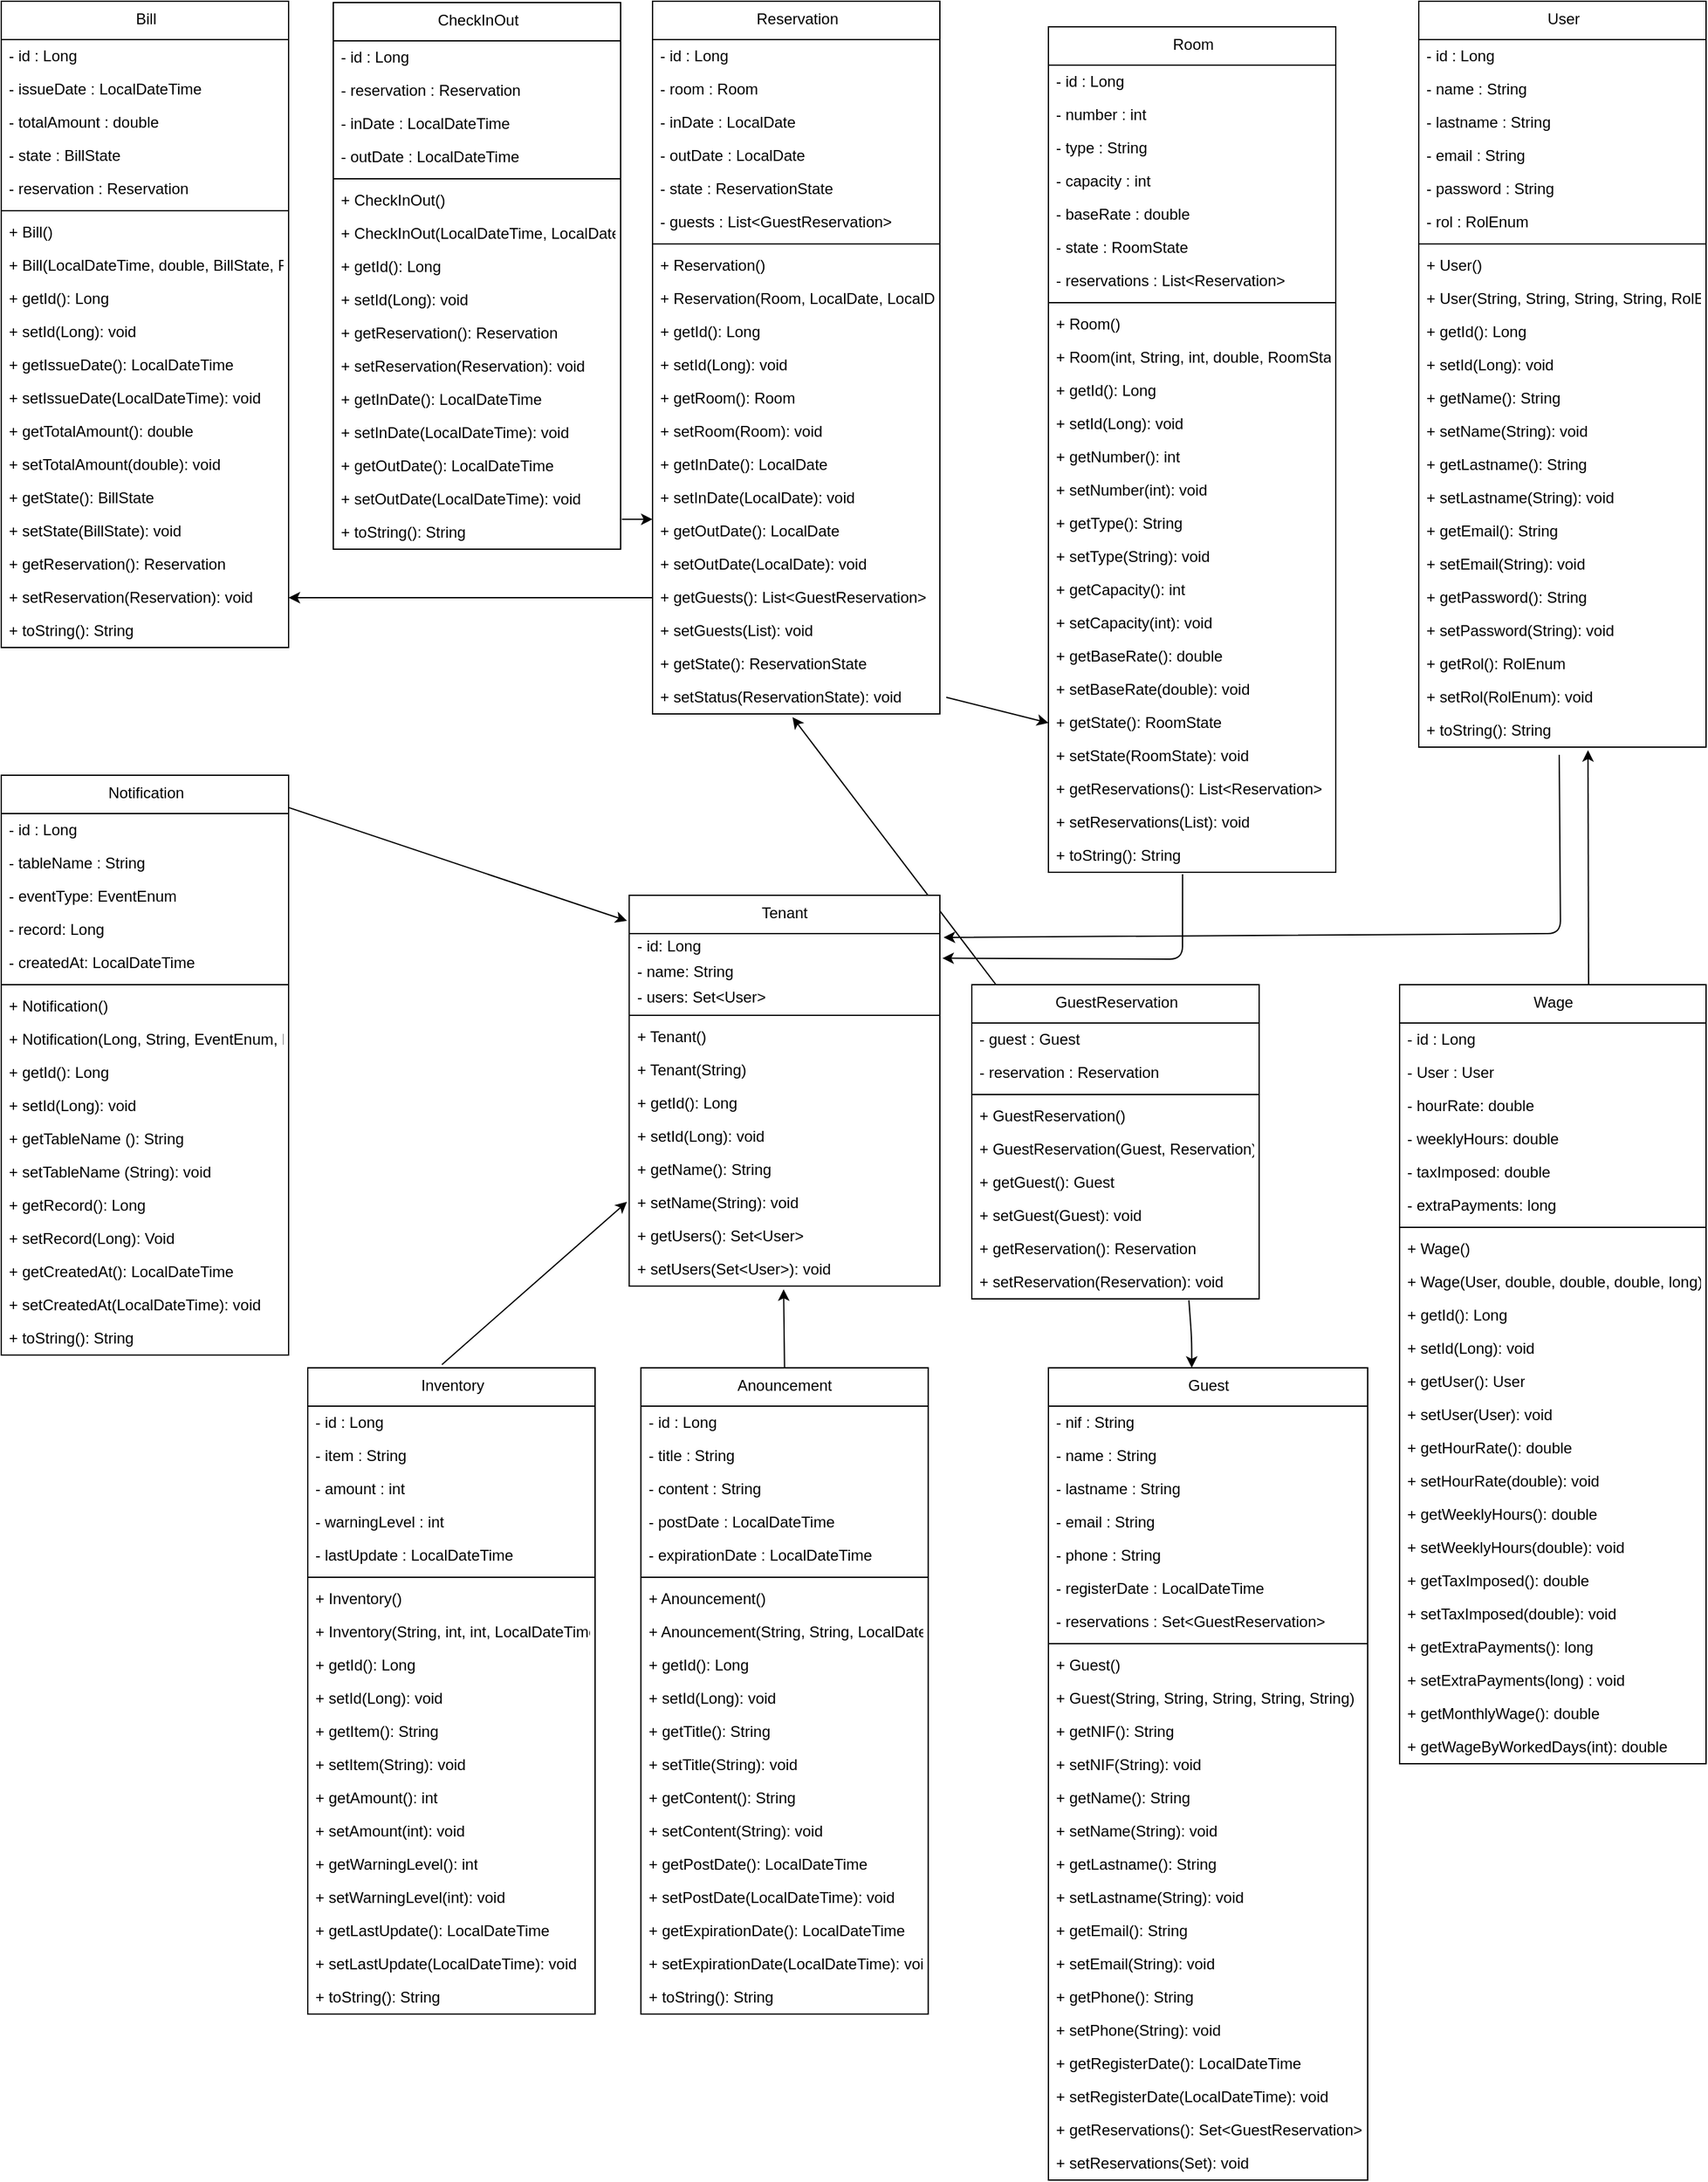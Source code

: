 <mxfile>
    <diagram id="LDhYP5B54VqIGQUGvE-b" name="Page-1">
        <mxGraphModel dx="1350" dy="974" grid="1" gridSize="10" guides="1" tooltips="1" connect="1" arrows="1" fold="1" page="1" pageScale="1" pageWidth="850" pageHeight="1100" background="#FFFFFF" math="0" shadow="0">
            <root>
                <mxCell id="0"/>
                <mxCell id="1" parent="0"/>
                <mxCell id="2" value="Anouncement" style="swimlane;fontStyle=0;align=center;verticalAlign=top;childLayout=stackLayout;horizontal=1;startSize=30;horizontalStack=0;resizeParent=1;resizeParentMax=0;resizeLast=0;collapsible=0;marginBottom=0;html=1;" parent="1" vertex="1">
                    <mxGeometry x="810.86" y="1110" width="225" height="506" as="geometry"/>
                </mxCell>
                <mxCell id="3" value="- id : Long" style="text;html=1;strokeColor=none;fillColor=none;align=left;verticalAlign=middle;spacingLeft=4;spacingRight=4;overflow=hidden;rotatable=0;points=[[0,0.5],[1,0.5]];portConstraint=eastwest;" parent="2" vertex="1">
                    <mxGeometry y="30" width="225" height="26" as="geometry"/>
                </mxCell>
                <mxCell id="4" value="- title : String" style="text;html=1;strokeColor=none;fillColor=none;align=left;verticalAlign=middle;spacingLeft=4;spacingRight=4;overflow=hidden;rotatable=0;points=[[0,0.5],[1,0.5]];portConstraint=eastwest;" parent="2" vertex="1">
                    <mxGeometry y="56" width="225" height="26" as="geometry"/>
                </mxCell>
                <mxCell id="5" value="- content : String" style="text;html=1;strokeColor=none;fillColor=none;align=left;verticalAlign=middle;spacingLeft=4;spacingRight=4;overflow=hidden;rotatable=0;points=[[0,0.5],[1,0.5]];portConstraint=eastwest;" parent="2" vertex="1">
                    <mxGeometry y="82" width="225" height="26" as="geometry"/>
                </mxCell>
                <mxCell id="6" value="- postDate : LocalDateTime" style="text;html=1;strokeColor=none;fillColor=none;align=left;verticalAlign=middle;spacingLeft=4;spacingRight=4;overflow=hidden;rotatable=0;points=[[0,0.5],[1,0.5]];portConstraint=eastwest;" parent="2" vertex="1">
                    <mxGeometry y="108" width="225" height="26" as="geometry"/>
                </mxCell>
                <mxCell id="7" value="- expirationDate : LocalDateTime" style="text;html=1;strokeColor=none;fillColor=none;align=left;verticalAlign=middle;spacingLeft=4;spacingRight=4;overflow=hidden;rotatable=0;points=[[0,0.5],[1,0.5]];portConstraint=eastwest;" parent="2" vertex="1">
                    <mxGeometry y="134" width="225" height="26" as="geometry"/>
                </mxCell>
                <mxCell id="8" style="line;strokeWidth=1;fillColor=none;align=left;verticalAlign=middle;spacingTop=-1;spacingLeft=3;spacingRight=3;rotatable=0;labelPosition=right;points=[];portConstraint=eastwest;" parent="2" vertex="1">
                    <mxGeometry y="160" width="225" height="8" as="geometry"/>
                </mxCell>
                <mxCell id="9" value="+ Anouncement()" style="text;html=1;strokeColor=none;fillColor=none;align=left;verticalAlign=middle;spacingLeft=4;spacingRight=4;overflow=hidden;rotatable=0;points=[[0,0.5],[1,0.5]];portConstraint=eastwest;" parent="2" vertex="1">
                    <mxGeometry y="168" width="225" height="26" as="geometry"/>
                </mxCell>
                <mxCell id="10" value="+ Anouncement(String, String, LocalDateTime, LocalDateTime)" style="text;html=1;strokeColor=none;fillColor=none;align=left;verticalAlign=middle;spacingLeft=4;spacingRight=4;overflow=hidden;rotatable=0;points=[[0,0.5],[1,0.5]];portConstraint=eastwest;" parent="2" vertex="1">
                    <mxGeometry y="194" width="225" height="26" as="geometry"/>
                </mxCell>
                <mxCell id="11" value="+ getId(): Long" style="text;html=1;strokeColor=none;fillColor=none;align=left;verticalAlign=middle;spacingLeft=4;spacingRight=4;overflow=hidden;rotatable=0;points=[[0,0.5],[1,0.5]];portConstraint=eastwest;" parent="2" vertex="1">
                    <mxGeometry y="220" width="225" height="26" as="geometry"/>
                </mxCell>
                <mxCell id="12" value="+ setId(Long): void" style="text;html=1;strokeColor=none;fillColor=none;align=left;verticalAlign=middle;spacingLeft=4;spacingRight=4;overflow=hidden;rotatable=0;points=[[0,0.5],[1,0.5]];portConstraint=eastwest;" parent="2" vertex="1">
                    <mxGeometry y="246" width="225" height="26" as="geometry"/>
                </mxCell>
                <mxCell id="13" value="+ getTitle(): String" style="text;html=1;strokeColor=none;fillColor=none;align=left;verticalAlign=middle;spacingLeft=4;spacingRight=4;overflow=hidden;rotatable=0;points=[[0,0.5],[1,0.5]];portConstraint=eastwest;" parent="2" vertex="1">
                    <mxGeometry y="272" width="225" height="26" as="geometry"/>
                </mxCell>
                <mxCell id="14" value="+ setTitle(String): void" style="text;html=1;strokeColor=none;fillColor=none;align=left;verticalAlign=middle;spacingLeft=4;spacingRight=4;overflow=hidden;rotatable=0;points=[[0,0.5],[1,0.5]];portConstraint=eastwest;" parent="2" vertex="1">
                    <mxGeometry y="298" width="225" height="26" as="geometry"/>
                </mxCell>
                <mxCell id="15" value="+ getContent(): String" style="text;html=1;strokeColor=none;fillColor=none;align=left;verticalAlign=middle;spacingLeft=4;spacingRight=4;overflow=hidden;rotatable=0;points=[[0,0.5],[1,0.5]];portConstraint=eastwest;" parent="2" vertex="1">
                    <mxGeometry y="324" width="225" height="26" as="geometry"/>
                </mxCell>
                <mxCell id="16" value="+ setContent(String): void" style="text;html=1;strokeColor=none;fillColor=none;align=left;verticalAlign=middle;spacingLeft=4;spacingRight=4;overflow=hidden;rotatable=0;points=[[0,0.5],[1,0.5]];portConstraint=eastwest;" parent="2" vertex="1">
                    <mxGeometry y="350" width="225" height="26" as="geometry"/>
                </mxCell>
                <mxCell id="17" value="+ getPostDate(): LocalDateTime" style="text;html=1;strokeColor=none;fillColor=none;align=left;verticalAlign=middle;spacingLeft=4;spacingRight=4;overflow=hidden;rotatable=0;points=[[0,0.5],[1,0.5]];portConstraint=eastwest;" parent="2" vertex="1">
                    <mxGeometry y="376" width="225" height="26" as="geometry"/>
                </mxCell>
                <mxCell id="18" value="+ setPostDate(LocalDateTime): void" style="text;html=1;strokeColor=none;fillColor=none;align=left;verticalAlign=middle;spacingLeft=4;spacingRight=4;overflow=hidden;rotatable=0;points=[[0,0.5],[1,0.5]];portConstraint=eastwest;" parent="2" vertex="1">
                    <mxGeometry y="402" width="225" height="26" as="geometry"/>
                </mxCell>
                <mxCell id="19" value="+ getExpirationDate(): LocalDateTime" style="text;html=1;strokeColor=none;fillColor=none;align=left;verticalAlign=middle;spacingLeft=4;spacingRight=4;overflow=hidden;rotatable=0;points=[[0,0.5],[1,0.5]];portConstraint=eastwest;" parent="2" vertex="1">
                    <mxGeometry y="428" width="225" height="26" as="geometry"/>
                </mxCell>
                <mxCell id="20" value="+ setExpirationDate(LocalDateTime): void" style="text;html=1;strokeColor=none;fillColor=none;align=left;verticalAlign=middle;spacingLeft=4;spacingRight=4;overflow=hidden;rotatable=0;points=[[0,0.5],[1,0.5]];portConstraint=eastwest;" parent="2" vertex="1">
                    <mxGeometry y="454" width="225" height="26" as="geometry"/>
                </mxCell>
                <mxCell id="21" value="+ toString(): String" style="text;html=1;strokeColor=none;fillColor=none;align=left;verticalAlign=middle;spacingLeft=4;spacingRight=4;overflow=hidden;rotatable=0;points=[[0,0.5],[1,0.5]];portConstraint=eastwest;" parent="2" vertex="1">
                    <mxGeometry y="480" width="225" height="26" as="geometry"/>
                </mxCell>
                <mxCell id="22" value="Bill" style="swimlane;fontStyle=0;align=center;verticalAlign=top;childLayout=stackLayout;horizontal=1;startSize=30;horizontalStack=0;resizeParent=1;resizeParentMax=0;resizeLast=0;collapsible=0;marginBottom=0;html=1;" parent="1" vertex="1">
                    <mxGeometry x="310" y="40" width="225" height="506" as="geometry"/>
                </mxCell>
                <mxCell id="23" value="- id : Long" style="text;html=1;strokeColor=none;fillColor=none;align=left;verticalAlign=middle;spacingLeft=4;spacingRight=4;overflow=hidden;rotatable=0;points=[[0,0.5],[1,0.5]];portConstraint=eastwest;" parent="22" vertex="1">
                    <mxGeometry y="30" width="225" height="26" as="geometry"/>
                </mxCell>
                <mxCell id="24" value="- issueDate : LocalDateTime" style="text;html=1;strokeColor=none;fillColor=none;align=left;verticalAlign=middle;spacingLeft=4;spacingRight=4;overflow=hidden;rotatable=0;points=[[0,0.5],[1,0.5]];portConstraint=eastwest;" parent="22" vertex="1">
                    <mxGeometry y="56" width="225" height="26" as="geometry"/>
                </mxCell>
                <mxCell id="25" value="- totalAmount : double" style="text;html=1;strokeColor=none;fillColor=none;align=left;verticalAlign=middle;spacingLeft=4;spacingRight=4;overflow=hidden;rotatable=0;points=[[0,0.5],[1,0.5]];portConstraint=eastwest;" parent="22" vertex="1">
                    <mxGeometry y="82" width="225" height="26" as="geometry"/>
                </mxCell>
                <mxCell id="26" value="- state : BillState" style="text;html=1;strokeColor=none;fillColor=none;align=left;verticalAlign=middle;spacingLeft=4;spacingRight=4;overflow=hidden;rotatable=0;points=[[0,0.5],[1,0.5]];portConstraint=eastwest;" parent="22" vertex="1">
                    <mxGeometry y="108" width="225" height="26" as="geometry"/>
                </mxCell>
                <mxCell id="27" value="- reservation : Reservation" style="text;html=1;strokeColor=none;fillColor=none;align=left;verticalAlign=middle;spacingLeft=4;spacingRight=4;overflow=hidden;rotatable=0;points=[[0,0.5],[1,0.5]];portConstraint=eastwest;" parent="22" vertex="1">
                    <mxGeometry y="134" width="225" height="26" as="geometry"/>
                </mxCell>
                <mxCell id="28" style="line;strokeWidth=1;fillColor=none;align=left;verticalAlign=middle;spacingTop=-1;spacingLeft=3;spacingRight=3;rotatable=0;labelPosition=right;points=[];portConstraint=eastwest;" parent="22" vertex="1">
                    <mxGeometry y="160" width="225" height="8" as="geometry"/>
                </mxCell>
                <mxCell id="29" value="+ Bill()" style="text;html=1;strokeColor=none;fillColor=none;align=left;verticalAlign=middle;spacingLeft=4;spacingRight=4;overflow=hidden;rotatable=0;points=[[0,0.5],[1,0.5]];portConstraint=eastwest;" parent="22" vertex="1">
                    <mxGeometry y="168" width="225" height="26" as="geometry"/>
                </mxCell>
                <mxCell id="30" value="+ Bill(LocalDateTime, double, BillState, Reservation)" style="text;html=1;strokeColor=none;fillColor=none;align=left;verticalAlign=middle;spacingLeft=4;spacingRight=4;overflow=hidden;rotatable=0;points=[[0,0.5],[1,0.5]];portConstraint=eastwest;" parent="22" vertex="1">
                    <mxGeometry y="194" width="225" height="26" as="geometry"/>
                </mxCell>
                <mxCell id="31" value="+ getId(): Long" style="text;html=1;strokeColor=none;fillColor=none;align=left;verticalAlign=middle;spacingLeft=4;spacingRight=4;overflow=hidden;rotatable=0;points=[[0,0.5],[1,0.5]];portConstraint=eastwest;" parent="22" vertex="1">
                    <mxGeometry y="220" width="225" height="26" as="geometry"/>
                </mxCell>
                <mxCell id="32" value="+ setId(Long): void" style="text;html=1;strokeColor=none;fillColor=none;align=left;verticalAlign=middle;spacingLeft=4;spacingRight=4;overflow=hidden;rotatable=0;points=[[0,0.5],[1,0.5]];portConstraint=eastwest;" parent="22" vertex="1">
                    <mxGeometry y="246" width="225" height="26" as="geometry"/>
                </mxCell>
                <mxCell id="33" value="+ getIssueDate(): LocalDateTime" style="text;html=1;strokeColor=none;fillColor=none;align=left;verticalAlign=middle;spacingLeft=4;spacingRight=4;overflow=hidden;rotatable=0;points=[[0,0.5],[1,0.5]];portConstraint=eastwest;" parent="22" vertex="1">
                    <mxGeometry y="272" width="225" height="26" as="geometry"/>
                </mxCell>
                <mxCell id="34" value="+ setIssueDate(LocalDateTime): void" style="text;html=1;strokeColor=none;fillColor=none;align=left;verticalAlign=middle;spacingLeft=4;spacingRight=4;overflow=hidden;rotatable=0;points=[[0,0.5],[1,0.5]];portConstraint=eastwest;" parent="22" vertex="1">
                    <mxGeometry y="298" width="225" height="26" as="geometry"/>
                </mxCell>
                <mxCell id="35" value="+ getTotalAmount(): double" style="text;html=1;strokeColor=none;fillColor=none;align=left;verticalAlign=middle;spacingLeft=4;spacingRight=4;overflow=hidden;rotatable=0;points=[[0,0.5],[1,0.5]];portConstraint=eastwest;" parent="22" vertex="1">
                    <mxGeometry y="324" width="225" height="26" as="geometry"/>
                </mxCell>
                <mxCell id="36" value="+ setTotalAmount(double): void" style="text;html=1;strokeColor=none;fillColor=none;align=left;verticalAlign=middle;spacingLeft=4;spacingRight=4;overflow=hidden;rotatable=0;points=[[0,0.5],[1,0.5]];portConstraint=eastwest;" parent="22" vertex="1">
                    <mxGeometry y="350" width="225" height="26" as="geometry"/>
                </mxCell>
                <mxCell id="37" value="+ getState(): BillState" style="text;html=1;strokeColor=none;fillColor=none;align=left;verticalAlign=middle;spacingLeft=4;spacingRight=4;overflow=hidden;rotatable=0;points=[[0,0.5],[1,0.5]];portConstraint=eastwest;" parent="22" vertex="1">
                    <mxGeometry y="376" width="225" height="26" as="geometry"/>
                </mxCell>
                <mxCell id="38" value="+ setState(BillState): void" style="text;html=1;strokeColor=none;fillColor=none;align=left;verticalAlign=middle;spacingLeft=4;spacingRight=4;overflow=hidden;rotatable=0;points=[[0,0.5],[1,0.5]];portConstraint=eastwest;" parent="22" vertex="1">
                    <mxGeometry y="402" width="225" height="26" as="geometry"/>
                </mxCell>
                <mxCell id="39" value="+ getReservation(): Reservation" style="text;html=1;strokeColor=none;fillColor=none;align=left;verticalAlign=middle;spacingLeft=4;spacingRight=4;overflow=hidden;rotatable=0;points=[[0,0.5],[1,0.5]];portConstraint=eastwest;" parent="22" vertex="1">
                    <mxGeometry y="428" width="225" height="26" as="geometry"/>
                </mxCell>
                <mxCell id="40" value="+ setReservation(Reservation): void" style="text;html=1;strokeColor=none;fillColor=none;align=left;verticalAlign=middle;spacingLeft=4;spacingRight=4;overflow=hidden;rotatable=0;points=[[0,0.5],[1,0.5]];portConstraint=eastwest;" parent="22" vertex="1">
                    <mxGeometry y="454" width="225" height="26" as="geometry"/>
                </mxCell>
                <mxCell id="41" value="+ toString(): String" style="text;html=1;strokeColor=none;fillColor=none;align=left;verticalAlign=middle;spacingLeft=4;spacingRight=4;overflow=hidden;rotatable=0;points=[[0,0.5],[1,0.5]];portConstraint=eastwest;" parent="22" vertex="1">
                    <mxGeometry y="480" width="225" height="26" as="geometry"/>
                </mxCell>
                <mxCell id="42" value="CheckInOut" style="swimlane;fontStyle=0;align=center;verticalAlign=top;childLayout=stackLayout;horizontal=1;startSize=30;horizontalStack=0;resizeParent=1;resizeParentMax=0;resizeLast=0;collapsible=0;marginBottom=0;html=1;" parent="1" vertex="1">
                    <mxGeometry x="570" y="41" width="225" height="428" as="geometry"/>
                </mxCell>
                <mxCell id="43" value="- id : Long" style="text;html=1;strokeColor=none;fillColor=none;align=left;verticalAlign=middle;spacingLeft=4;spacingRight=4;overflow=hidden;rotatable=0;points=[[0,0.5],[1,0.5]];portConstraint=eastwest;" parent="42" vertex="1">
                    <mxGeometry y="30" width="225" height="26" as="geometry"/>
                </mxCell>
                <mxCell id="44" value="- reservation : Reservation" style="text;html=1;strokeColor=none;fillColor=none;align=left;verticalAlign=middle;spacingLeft=4;spacingRight=4;overflow=hidden;rotatable=0;points=[[0,0.5],[1,0.5]];portConstraint=eastwest;" parent="42" vertex="1">
                    <mxGeometry y="56" width="225" height="26" as="geometry"/>
                </mxCell>
                <mxCell id="45" value="- inDate : LocalDateTime" style="text;html=1;strokeColor=none;fillColor=none;align=left;verticalAlign=middle;spacingLeft=4;spacingRight=4;overflow=hidden;rotatable=0;points=[[0,0.5],[1,0.5]];portConstraint=eastwest;" parent="42" vertex="1">
                    <mxGeometry y="82" width="225" height="26" as="geometry"/>
                </mxCell>
                <mxCell id="46" value="- outDate : LocalDateTime" style="text;html=1;strokeColor=none;fillColor=none;align=left;verticalAlign=middle;spacingLeft=4;spacingRight=4;overflow=hidden;rotatable=0;points=[[0,0.5],[1,0.5]];portConstraint=eastwest;" parent="42" vertex="1">
                    <mxGeometry y="108" width="225" height="26" as="geometry"/>
                </mxCell>
                <mxCell id="47" style="line;strokeWidth=1;fillColor=none;align=left;verticalAlign=middle;spacingTop=-1;spacingLeft=3;spacingRight=3;rotatable=0;labelPosition=right;points=[];portConstraint=eastwest;" parent="42" vertex="1">
                    <mxGeometry y="134" width="225" height="8" as="geometry"/>
                </mxCell>
                <mxCell id="48" value="+ CheckInOut()" style="text;html=1;strokeColor=none;fillColor=none;align=left;verticalAlign=middle;spacingLeft=4;spacingRight=4;overflow=hidden;rotatable=0;points=[[0,0.5],[1,0.5]];portConstraint=eastwest;" parent="42" vertex="1">
                    <mxGeometry y="142" width="225" height="26" as="geometry"/>
                </mxCell>
                <mxCell id="49" value="+ CheckInOut(LocalDateTime, LocalDateTime, Reservation)" style="text;html=1;strokeColor=none;fillColor=none;align=left;verticalAlign=middle;spacingLeft=4;spacingRight=4;overflow=hidden;rotatable=0;points=[[0,0.5],[1,0.5]];portConstraint=eastwest;" parent="42" vertex="1">
                    <mxGeometry y="168" width="225" height="26" as="geometry"/>
                </mxCell>
                <mxCell id="50" value="+ getId(): Long" style="text;html=1;strokeColor=none;fillColor=none;align=left;verticalAlign=middle;spacingLeft=4;spacingRight=4;overflow=hidden;rotatable=0;points=[[0,0.5],[1,0.5]];portConstraint=eastwest;" parent="42" vertex="1">
                    <mxGeometry y="194" width="225" height="26" as="geometry"/>
                </mxCell>
                <mxCell id="51" value="+ setId(Long): void" style="text;html=1;strokeColor=none;fillColor=none;align=left;verticalAlign=middle;spacingLeft=4;spacingRight=4;overflow=hidden;rotatable=0;points=[[0,0.5],[1,0.5]];portConstraint=eastwest;" parent="42" vertex="1">
                    <mxGeometry y="220" width="225" height="26" as="geometry"/>
                </mxCell>
                <mxCell id="52" value="+ getReservation(): Reservation" style="text;html=1;strokeColor=none;fillColor=none;align=left;verticalAlign=middle;spacingLeft=4;spacingRight=4;overflow=hidden;rotatable=0;points=[[0,0.5],[1,0.5]];portConstraint=eastwest;" parent="42" vertex="1">
                    <mxGeometry y="246" width="225" height="26" as="geometry"/>
                </mxCell>
                <mxCell id="53" value="+ setReservation(Reservation): void" style="text;html=1;strokeColor=none;fillColor=none;align=left;verticalAlign=middle;spacingLeft=4;spacingRight=4;overflow=hidden;rotatable=0;points=[[0,0.5],[1,0.5]];portConstraint=eastwest;" parent="42" vertex="1">
                    <mxGeometry y="272" width="225" height="26" as="geometry"/>
                </mxCell>
                <mxCell id="54" value="+ getInDate(): LocalDateTime" style="text;html=1;strokeColor=none;fillColor=none;align=left;verticalAlign=middle;spacingLeft=4;spacingRight=4;overflow=hidden;rotatable=0;points=[[0,0.5],[1,0.5]];portConstraint=eastwest;" parent="42" vertex="1">
                    <mxGeometry y="298" width="225" height="26" as="geometry"/>
                </mxCell>
                <mxCell id="55" value="+ setInDate(LocalDateTime): void" style="text;html=1;strokeColor=none;fillColor=none;align=left;verticalAlign=middle;spacingLeft=4;spacingRight=4;overflow=hidden;rotatable=0;points=[[0,0.5],[1,0.5]];portConstraint=eastwest;" parent="42" vertex="1">
                    <mxGeometry y="324" width="225" height="26" as="geometry"/>
                </mxCell>
                <mxCell id="56" value="+ getOutDate(): LocalDateTime" style="text;html=1;strokeColor=none;fillColor=none;align=left;verticalAlign=middle;spacingLeft=4;spacingRight=4;overflow=hidden;rotatable=0;points=[[0,0.5],[1,0.5]];portConstraint=eastwest;" parent="42" vertex="1">
                    <mxGeometry y="350" width="225" height="26" as="geometry"/>
                </mxCell>
                <mxCell id="57" value="+ setOutDate(LocalDateTime): void" style="text;html=1;strokeColor=none;fillColor=none;align=left;verticalAlign=middle;spacingLeft=4;spacingRight=4;overflow=hidden;rotatable=0;points=[[0,0.5],[1,0.5]];portConstraint=eastwest;" parent="42" vertex="1">
                    <mxGeometry y="376" width="225" height="26" as="geometry"/>
                </mxCell>
                <mxCell id="58" value="+ toString(): String" style="text;html=1;strokeColor=none;fillColor=none;align=left;verticalAlign=middle;spacingLeft=4;spacingRight=4;overflow=hidden;rotatable=0;points=[[0,0.5],[1,0.5]];portConstraint=eastwest;" parent="42" vertex="1">
                    <mxGeometry y="402" width="225" height="26" as="geometry"/>
                </mxCell>
                <mxCell id="59" value="Guest" style="swimlane;fontStyle=0;align=center;verticalAlign=top;childLayout=stackLayout;horizontal=1;startSize=30;horizontalStack=0;resizeParent=1;resizeParentMax=0;resizeLast=0;collapsible=0;marginBottom=0;html=1;" parent="1" vertex="1">
                    <mxGeometry x="1130" y="1110" width="250" height="636" as="geometry"/>
                </mxCell>
                <mxCell id="60" value="- nif : String" style="text;html=1;strokeColor=none;fillColor=none;align=left;verticalAlign=middle;spacingLeft=4;spacingRight=4;overflow=hidden;rotatable=0;points=[[0,0.5],[1,0.5]];portConstraint=eastwest;" parent="59" vertex="1">
                    <mxGeometry y="30" width="250" height="26" as="geometry"/>
                </mxCell>
                <mxCell id="61" value="- name : String" style="text;html=1;strokeColor=none;fillColor=none;align=left;verticalAlign=middle;spacingLeft=4;spacingRight=4;overflow=hidden;rotatable=0;points=[[0,0.5],[1,0.5]];portConstraint=eastwest;" parent="59" vertex="1">
                    <mxGeometry y="56" width="250" height="26" as="geometry"/>
                </mxCell>
                <mxCell id="62" value="- lastname : String" style="text;html=1;strokeColor=none;fillColor=none;align=left;verticalAlign=middle;spacingLeft=4;spacingRight=4;overflow=hidden;rotatable=0;points=[[0,0.5],[1,0.5]];portConstraint=eastwest;" parent="59" vertex="1">
                    <mxGeometry y="82" width="250" height="26" as="geometry"/>
                </mxCell>
                <mxCell id="63" value="- email : String" style="text;html=1;strokeColor=none;fillColor=none;align=left;verticalAlign=middle;spacingLeft=4;spacingRight=4;overflow=hidden;rotatable=0;points=[[0,0.5],[1,0.5]];portConstraint=eastwest;" parent="59" vertex="1">
                    <mxGeometry y="108" width="250" height="26" as="geometry"/>
                </mxCell>
                <mxCell id="64" value="- phone : String" style="text;html=1;strokeColor=none;fillColor=none;align=left;verticalAlign=middle;spacingLeft=4;spacingRight=4;overflow=hidden;rotatable=0;points=[[0,0.5],[1,0.5]];portConstraint=eastwest;" parent="59" vertex="1">
                    <mxGeometry y="134" width="250" height="26" as="geometry"/>
                </mxCell>
                <mxCell id="65" value="- registerDate : LocalDateTime" style="text;html=1;strokeColor=none;fillColor=none;align=left;verticalAlign=middle;spacingLeft=4;spacingRight=4;overflow=hidden;rotatable=0;points=[[0,0.5],[1,0.5]];portConstraint=eastwest;" parent="59" vertex="1">
                    <mxGeometry y="160" width="250" height="26" as="geometry"/>
                </mxCell>
                <mxCell id="66" value="- reservations : Set&lt;GuestReservation&gt;&amp;lt;GuestReservation&amp;gt;" style="text;html=1;strokeColor=none;fillColor=none;align=left;verticalAlign=middle;spacingLeft=4;spacingRight=4;overflow=hidden;rotatable=0;points=[[0,0.5],[1,0.5]];portConstraint=eastwest;" parent="59" vertex="1">
                    <mxGeometry y="186" width="250" height="26" as="geometry"/>
                </mxCell>
                <mxCell id="67" style="line;strokeWidth=1;fillColor=none;align=left;verticalAlign=middle;spacingTop=-1;spacingLeft=3;spacingRight=3;rotatable=0;labelPosition=right;points=[];portConstraint=eastwest;" parent="59" vertex="1">
                    <mxGeometry y="212" width="250" height="8" as="geometry"/>
                </mxCell>
                <mxCell id="68" value="+ Guest()" style="text;html=1;strokeColor=none;fillColor=none;align=left;verticalAlign=middle;spacingLeft=4;spacingRight=4;overflow=hidden;rotatable=0;points=[[0,0.5],[1,0.5]];portConstraint=eastwest;" parent="59" vertex="1">
                    <mxGeometry y="220" width="250" height="26" as="geometry"/>
                </mxCell>
                <mxCell id="69" value="+ Guest(String, String, String, String, String)" style="text;html=1;strokeColor=none;fillColor=none;align=left;verticalAlign=middle;spacingLeft=4;spacingRight=4;overflow=hidden;rotatable=0;points=[[0,0.5],[1,0.5]];portConstraint=eastwest;" parent="59" vertex="1">
                    <mxGeometry y="246" width="250" height="26" as="geometry"/>
                </mxCell>
                <mxCell id="70" value="+ getNIF(): String" style="text;html=1;strokeColor=none;fillColor=none;align=left;verticalAlign=middle;spacingLeft=4;spacingRight=4;overflow=hidden;rotatable=0;points=[[0,0.5],[1,0.5]];portConstraint=eastwest;" parent="59" vertex="1">
                    <mxGeometry y="272" width="250" height="26" as="geometry"/>
                </mxCell>
                <mxCell id="71" value="+ setNIF(String): void" style="text;html=1;strokeColor=none;fillColor=none;align=left;verticalAlign=middle;spacingLeft=4;spacingRight=4;overflow=hidden;rotatable=0;points=[[0,0.5],[1,0.5]];portConstraint=eastwest;" parent="59" vertex="1">
                    <mxGeometry y="298" width="250" height="26" as="geometry"/>
                </mxCell>
                <mxCell id="72" value="+ getName(): String" style="text;html=1;strokeColor=none;fillColor=none;align=left;verticalAlign=middle;spacingLeft=4;spacingRight=4;overflow=hidden;rotatable=0;points=[[0,0.5],[1,0.5]];portConstraint=eastwest;" parent="59" vertex="1">
                    <mxGeometry y="324" width="250" height="26" as="geometry"/>
                </mxCell>
                <mxCell id="73" value="+ setName(String): void" style="text;html=1;strokeColor=none;fillColor=none;align=left;verticalAlign=middle;spacingLeft=4;spacingRight=4;overflow=hidden;rotatable=0;points=[[0,0.5],[1,0.5]];portConstraint=eastwest;" parent="59" vertex="1">
                    <mxGeometry y="350" width="250" height="26" as="geometry"/>
                </mxCell>
                <mxCell id="74" value="+ getLastname(): String" style="text;html=1;strokeColor=none;fillColor=none;align=left;verticalAlign=middle;spacingLeft=4;spacingRight=4;overflow=hidden;rotatable=0;points=[[0,0.5],[1,0.5]];portConstraint=eastwest;" parent="59" vertex="1">
                    <mxGeometry y="376" width="250" height="26" as="geometry"/>
                </mxCell>
                <mxCell id="75" value="+ setLastname(String): void" style="text;html=1;strokeColor=none;fillColor=none;align=left;verticalAlign=middle;spacingLeft=4;spacingRight=4;overflow=hidden;rotatable=0;points=[[0,0.5],[1,0.5]];portConstraint=eastwest;" parent="59" vertex="1">
                    <mxGeometry y="402" width="250" height="26" as="geometry"/>
                </mxCell>
                <mxCell id="76" value="+ getEmail(): String" style="text;html=1;strokeColor=none;fillColor=none;align=left;verticalAlign=middle;spacingLeft=4;spacingRight=4;overflow=hidden;rotatable=0;points=[[0,0.5],[1,0.5]];portConstraint=eastwest;" parent="59" vertex="1">
                    <mxGeometry y="428" width="250" height="26" as="geometry"/>
                </mxCell>
                <mxCell id="77" value="+ setEmail(String): void" style="text;html=1;strokeColor=none;fillColor=none;align=left;verticalAlign=middle;spacingLeft=4;spacingRight=4;overflow=hidden;rotatable=0;points=[[0,0.5],[1,0.5]];portConstraint=eastwest;" parent="59" vertex="1">
                    <mxGeometry y="454" width="250" height="26" as="geometry"/>
                </mxCell>
                <mxCell id="78" value="+ getPhone(): String" style="text;html=1;strokeColor=none;fillColor=none;align=left;verticalAlign=middle;spacingLeft=4;spacingRight=4;overflow=hidden;rotatable=0;points=[[0,0.5],[1,0.5]];portConstraint=eastwest;" parent="59" vertex="1">
                    <mxGeometry y="480" width="250" height="26" as="geometry"/>
                </mxCell>
                <mxCell id="79" value="+ setPhone(String): void" style="text;html=1;strokeColor=none;fillColor=none;align=left;verticalAlign=middle;spacingLeft=4;spacingRight=4;overflow=hidden;rotatable=0;points=[[0,0.5],[1,0.5]];portConstraint=eastwest;" parent="59" vertex="1">
                    <mxGeometry y="506" width="250" height="26" as="geometry"/>
                </mxCell>
                <mxCell id="80" value="+ getRegisterDate(): LocalDateTime" style="text;html=1;strokeColor=none;fillColor=none;align=left;verticalAlign=middle;spacingLeft=4;spacingRight=4;overflow=hidden;rotatable=0;points=[[0,0.5],[1,0.5]];portConstraint=eastwest;" parent="59" vertex="1">
                    <mxGeometry y="532" width="250" height="26" as="geometry"/>
                </mxCell>
                <mxCell id="81" value="+ setRegisterDate(LocalDateTime): void" style="text;html=1;strokeColor=none;fillColor=none;align=left;verticalAlign=middle;spacingLeft=4;spacingRight=4;overflow=hidden;rotatable=0;points=[[0,0.5],[1,0.5]];portConstraint=eastwest;" parent="59" vertex="1">
                    <mxGeometry y="558" width="250" height="26" as="geometry"/>
                </mxCell>
                <mxCell id="82" value="+ getReservations(): Set&lt;GuestReservation&gt;&amp;lt;GuestReservation&amp;gt;" style="text;html=1;strokeColor=none;fillColor=none;align=left;verticalAlign=middle;spacingLeft=4;spacingRight=4;overflow=hidden;rotatable=0;points=[[0,0.5],[1,0.5]];portConstraint=eastwest;" parent="59" vertex="1">
                    <mxGeometry y="584" width="250" height="26" as="geometry"/>
                </mxCell>
                <mxCell id="83" value="+ setReservations(Set&lt;GuestReservation&gt;): void" style="text;html=1;strokeColor=none;fillColor=none;align=left;verticalAlign=middle;spacingLeft=4;spacingRight=4;overflow=hidden;rotatable=0;points=[[0,0.5],[1,0.5]];portConstraint=eastwest;" parent="59" vertex="1">
                    <mxGeometry y="610" width="250" height="26" as="geometry"/>
                </mxCell>
                <mxCell id="198" value="" style="edgeStyle=none;html=1;entryX=0.487;entryY=1.098;entryDx=0;entryDy=0;entryPerimeter=0;" parent="1" source="84" target="135" edge="1">
                    <mxGeometry relative="1" as="geometry"/>
                </mxCell>
                <mxCell id="84" value="GuestReservation" style="swimlane;fontStyle=0;align=center;verticalAlign=top;childLayout=stackLayout;horizontal=1;startSize=30;horizontalStack=0;resizeParent=1;resizeParentMax=0;resizeLast=0;collapsible=0;marginBottom=0;html=1;" parent="1" vertex="1">
                    <mxGeometry x="1070" y="810" width="225" height="246" as="geometry"/>
                </mxCell>
                <mxCell id="85" value="- guest : Guest" style="text;html=1;strokeColor=none;fillColor=none;align=left;verticalAlign=middle;spacingLeft=4;spacingRight=4;overflow=hidden;rotatable=0;points=[[0,0.5],[1,0.5]];portConstraint=eastwest;" parent="84" vertex="1">
                    <mxGeometry y="30" width="225" height="26" as="geometry"/>
                </mxCell>
                <mxCell id="86" value="- reservation : Reservation" style="text;html=1;strokeColor=none;fillColor=none;align=left;verticalAlign=middle;spacingLeft=4;spacingRight=4;overflow=hidden;rotatable=0;points=[[0,0.5],[1,0.5]];portConstraint=eastwest;" parent="84" vertex="1">
                    <mxGeometry y="56" width="225" height="26" as="geometry"/>
                </mxCell>
                <mxCell id="87" style="line;strokeWidth=1;fillColor=none;align=left;verticalAlign=middle;spacingTop=-1;spacingLeft=3;spacingRight=3;rotatable=0;labelPosition=right;points=[];portConstraint=eastwest;" parent="84" vertex="1">
                    <mxGeometry y="82" width="225" height="8" as="geometry"/>
                </mxCell>
                <mxCell id="88" value="+ GuestReservation()" style="text;html=1;strokeColor=none;fillColor=none;align=left;verticalAlign=middle;spacingLeft=4;spacingRight=4;overflow=hidden;rotatable=0;points=[[0,0.5],[1,0.5]];portConstraint=eastwest;" parent="84" vertex="1">
                    <mxGeometry y="90" width="225" height="26" as="geometry"/>
                </mxCell>
                <mxCell id="89" value="+ GuestReservation(Guest, Reservation)" style="text;html=1;strokeColor=none;fillColor=none;align=left;verticalAlign=middle;spacingLeft=4;spacingRight=4;overflow=hidden;rotatable=0;points=[[0,0.5],[1,0.5]];portConstraint=eastwest;" parent="84" vertex="1">
                    <mxGeometry y="116" width="225" height="26" as="geometry"/>
                </mxCell>
                <mxCell id="90" value="+ getGuest(): Guest" style="text;html=1;strokeColor=none;fillColor=none;align=left;verticalAlign=middle;spacingLeft=4;spacingRight=4;overflow=hidden;rotatable=0;points=[[0,0.5],[1,0.5]];portConstraint=eastwest;" parent="84" vertex="1">
                    <mxGeometry y="142" width="225" height="26" as="geometry"/>
                </mxCell>
                <mxCell id="91" value="+ setGuest(Guest): void" style="text;html=1;strokeColor=none;fillColor=none;align=left;verticalAlign=middle;spacingLeft=4;spacingRight=4;overflow=hidden;rotatable=0;points=[[0,0.5],[1,0.5]];portConstraint=eastwest;" parent="84" vertex="1">
                    <mxGeometry y="168" width="225" height="26" as="geometry"/>
                </mxCell>
                <mxCell id="92" value="+ getReservation(): Reservation" style="text;html=1;strokeColor=none;fillColor=none;align=left;verticalAlign=middle;spacingLeft=4;spacingRight=4;overflow=hidden;rotatable=0;points=[[0,0.5],[1,0.5]];portConstraint=eastwest;" parent="84" vertex="1">
                    <mxGeometry y="194" width="225" height="26" as="geometry"/>
                </mxCell>
                <mxCell id="93" value="+ setReservation(Reservation): void" style="text;html=1;strokeColor=none;fillColor=none;align=left;verticalAlign=middle;spacingLeft=4;spacingRight=4;overflow=hidden;rotatable=0;points=[[0,0.5],[1,0.5]];portConstraint=eastwest;" parent="84" vertex="1">
                    <mxGeometry y="220" width="225" height="26" as="geometry"/>
                </mxCell>
                <mxCell id="94" value="Inventory" style="swimlane;fontStyle=0;align=center;verticalAlign=top;childLayout=stackLayout;horizontal=1;startSize=30;horizontalStack=0;resizeParent=1;resizeParentMax=0;resizeLast=0;collapsible=0;marginBottom=0;html=1;" parent="1" vertex="1">
                    <mxGeometry x="550" y="1110" width="225" height="506" as="geometry"/>
                </mxCell>
                <mxCell id="95" value="- id : Long" style="text;html=1;strokeColor=none;fillColor=none;align=left;verticalAlign=middle;spacingLeft=4;spacingRight=4;overflow=hidden;rotatable=0;points=[[0,0.5],[1,0.5]];portConstraint=eastwest;" parent="94" vertex="1">
                    <mxGeometry y="30" width="225" height="26" as="geometry"/>
                </mxCell>
                <mxCell id="96" value="- item : String" style="text;html=1;strokeColor=none;fillColor=none;align=left;verticalAlign=middle;spacingLeft=4;spacingRight=4;overflow=hidden;rotatable=0;points=[[0,0.5],[1,0.5]];portConstraint=eastwest;" parent="94" vertex="1">
                    <mxGeometry y="56" width="225" height="26" as="geometry"/>
                </mxCell>
                <mxCell id="97" value="- amount : int" style="text;html=1;strokeColor=none;fillColor=none;align=left;verticalAlign=middle;spacingLeft=4;spacingRight=4;overflow=hidden;rotatable=0;points=[[0,0.5],[1,0.5]];portConstraint=eastwest;" parent="94" vertex="1">
                    <mxGeometry y="82" width="225" height="26" as="geometry"/>
                </mxCell>
                <mxCell id="98" value="- warningLevel : int" style="text;html=1;strokeColor=none;fillColor=none;align=left;verticalAlign=middle;spacingLeft=4;spacingRight=4;overflow=hidden;rotatable=0;points=[[0,0.5],[1,0.5]];portConstraint=eastwest;" parent="94" vertex="1">
                    <mxGeometry y="108" width="225" height="26" as="geometry"/>
                </mxCell>
                <mxCell id="99" value="- lastUpdate : LocalDateTime" style="text;html=1;strokeColor=none;fillColor=none;align=left;verticalAlign=middle;spacingLeft=4;spacingRight=4;overflow=hidden;rotatable=0;points=[[0,0.5],[1,0.5]];portConstraint=eastwest;" parent="94" vertex="1">
                    <mxGeometry y="134" width="225" height="26" as="geometry"/>
                </mxCell>
                <mxCell id="100" style="line;strokeWidth=1;fillColor=none;align=left;verticalAlign=middle;spacingTop=-1;spacingLeft=3;spacingRight=3;rotatable=0;labelPosition=right;points=[];portConstraint=eastwest;" parent="94" vertex="1">
                    <mxGeometry y="160" width="225" height="8" as="geometry"/>
                </mxCell>
                <mxCell id="101" value="+ Inventory()" style="text;html=1;strokeColor=none;fillColor=none;align=left;verticalAlign=middle;spacingLeft=4;spacingRight=4;overflow=hidden;rotatable=0;points=[[0,0.5],[1,0.5]];portConstraint=eastwest;" parent="94" vertex="1">
                    <mxGeometry y="168" width="225" height="26" as="geometry"/>
                </mxCell>
                <mxCell id="102" value="+ Inventory(String, int, int, LocalDateTime)" style="text;html=1;strokeColor=none;fillColor=none;align=left;verticalAlign=middle;spacingLeft=4;spacingRight=4;overflow=hidden;rotatable=0;points=[[0,0.5],[1,0.5]];portConstraint=eastwest;" parent="94" vertex="1">
                    <mxGeometry y="194" width="225" height="26" as="geometry"/>
                </mxCell>
                <mxCell id="103" value="+ getId(): Long" style="text;html=1;strokeColor=none;fillColor=none;align=left;verticalAlign=middle;spacingLeft=4;spacingRight=4;overflow=hidden;rotatable=0;points=[[0,0.5],[1,0.5]];portConstraint=eastwest;" parent="94" vertex="1">
                    <mxGeometry y="220" width="225" height="26" as="geometry"/>
                </mxCell>
                <mxCell id="104" value="+ setId(Long): void" style="text;html=1;strokeColor=none;fillColor=none;align=left;verticalAlign=middle;spacingLeft=4;spacingRight=4;overflow=hidden;rotatable=0;points=[[0,0.5],[1,0.5]];portConstraint=eastwest;" parent="94" vertex="1">
                    <mxGeometry y="246" width="225" height="26" as="geometry"/>
                </mxCell>
                <mxCell id="105" value="+ getItem(): String" style="text;html=1;strokeColor=none;fillColor=none;align=left;verticalAlign=middle;spacingLeft=4;spacingRight=4;overflow=hidden;rotatable=0;points=[[0,0.5],[1,0.5]];portConstraint=eastwest;" parent="94" vertex="1">
                    <mxGeometry y="272" width="225" height="26" as="geometry"/>
                </mxCell>
                <mxCell id="106" value="+ setItem(String): void" style="text;html=1;strokeColor=none;fillColor=none;align=left;verticalAlign=middle;spacingLeft=4;spacingRight=4;overflow=hidden;rotatable=0;points=[[0,0.5],[1,0.5]];portConstraint=eastwest;" parent="94" vertex="1">
                    <mxGeometry y="298" width="225" height="26" as="geometry"/>
                </mxCell>
                <mxCell id="107" value="+ getAmount(): int" style="text;html=1;strokeColor=none;fillColor=none;align=left;verticalAlign=middle;spacingLeft=4;spacingRight=4;overflow=hidden;rotatable=0;points=[[0,0.5],[1,0.5]];portConstraint=eastwest;" parent="94" vertex="1">
                    <mxGeometry y="324" width="225" height="26" as="geometry"/>
                </mxCell>
                <mxCell id="108" value="+ setAmount(int): void" style="text;html=1;strokeColor=none;fillColor=none;align=left;verticalAlign=middle;spacingLeft=4;spacingRight=4;overflow=hidden;rotatable=0;points=[[0,0.5],[1,0.5]];portConstraint=eastwest;" parent="94" vertex="1">
                    <mxGeometry y="350" width="225" height="26" as="geometry"/>
                </mxCell>
                <mxCell id="109" value="+ getWarningLevel(): int" style="text;html=1;strokeColor=none;fillColor=none;align=left;verticalAlign=middle;spacingLeft=4;spacingRight=4;overflow=hidden;rotatable=0;points=[[0,0.5],[1,0.5]];portConstraint=eastwest;" parent="94" vertex="1">
                    <mxGeometry y="376" width="225" height="26" as="geometry"/>
                </mxCell>
                <mxCell id="110" value="+ setWarningLevel(int): void" style="text;html=1;strokeColor=none;fillColor=none;align=left;verticalAlign=middle;spacingLeft=4;spacingRight=4;overflow=hidden;rotatable=0;points=[[0,0.5],[1,0.5]];portConstraint=eastwest;" parent="94" vertex="1">
                    <mxGeometry y="402" width="225" height="26" as="geometry"/>
                </mxCell>
                <mxCell id="111" value="+ getLastUpdate(): LocalDateTime" style="text;html=1;strokeColor=none;fillColor=none;align=left;verticalAlign=middle;spacingLeft=4;spacingRight=4;overflow=hidden;rotatable=0;points=[[0,0.5],[1,0.5]];portConstraint=eastwest;" parent="94" vertex="1">
                    <mxGeometry y="428" width="225" height="26" as="geometry"/>
                </mxCell>
                <mxCell id="112" value="+ setLastUpdate(LocalDateTime): void" style="text;html=1;strokeColor=none;fillColor=none;align=left;verticalAlign=middle;spacingLeft=4;spacingRight=4;overflow=hidden;rotatable=0;points=[[0,0.5],[1,0.5]];portConstraint=eastwest;" parent="94" vertex="1">
                    <mxGeometry y="454" width="225" height="26" as="geometry"/>
                </mxCell>
                <mxCell id="113" value="+ toString(): String" style="text;html=1;strokeColor=none;fillColor=none;align=left;verticalAlign=middle;spacingLeft=4;spacingRight=4;overflow=hidden;rotatable=0;points=[[0,0.5],[1,0.5]];portConstraint=eastwest;" parent="94" vertex="1">
                    <mxGeometry y="480" width="225" height="26" as="geometry"/>
                </mxCell>
                <mxCell id="114" value="Reservation" style="swimlane;fontStyle=0;align=center;verticalAlign=top;childLayout=stackLayout;horizontal=1;startSize=30;horizontalStack=0;resizeParent=1;resizeParentMax=0;resizeLast=0;collapsible=0;marginBottom=0;html=1;" parent="1" vertex="1">
                    <mxGeometry x="820" y="40" width="225" height="558" as="geometry"/>
                </mxCell>
                <mxCell id="115" value="- id : Long" style="text;html=1;strokeColor=none;fillColor=none;align=left;verticalAlign=middle;spacingLeft=4;spacingRight=4;overflow=hidden;rotatable=0;points=[[0,0.5],[1,0.5]];portConstraint=eastwest;" parent="114" vertex="1">
                    <mxGeometry y="30" width="225" height="26" as="geometry"/>
                </mxCell>
                <mxCell id="116" value="- room : Room" style="text;html=1;strokeColor=none;fillColor=none;align=left;verticalAlign=middle;spacingLeft=4;spacingRight=4;overflow=hidden;rotatable=0;points=[[0,0.5],[1,0.5]];portConstraint=eastwest;" parent="114" vertex="1">
                    <mxGeometry y="56" width="225" height="26" as="geometry"/>
                </mxCell>
                <mxCell id="117" value="- inDate : LocalDate" style="text;html=1;strokeColor=none;fillColor=none;align=left;verticalAlign=middle;spacingLeft=4;spacingRight=4;overflow=hidden;rotatable=0;points=[[0,0.5],[1,0.5]];portConstraint=eastwest;" parent="114" vertex="1">
                    <mxGeometry y="82" width="225" height="26" as="geometry"/>
                </mxCell>
                <mxCell id="118" value="- outDate : LocalDate" style="text;html=1;strokeColor=none;fillColor=none;align=left;verticalAlign=middle;spacingLeft=4;spacingRight=4;overflow=hidden;rotatable=0;points=[[0,0.5],[1,0.5]];portConstraint=eastwest;" parent="114" vertex="1">
                    <mxGeometry y="108" width="225" height="26" as="geometry"/>
                </mxCell>
                <mxCell id="119" value="- state : ReservationState" style="text;html=1;strokeColor=none;fillColor=none;align=left;verticalAlign=middle;spacingLeft=4;spacingRight=4;overflow=hidden;rotatable=0;points=[[0,0.5],[1,0.5]];portConstraint=eastwest;" parent="114" vertex="1">
                    <mxGeometry y="134" width="225" height="26" as="geometry"/>
                </mxCell>
                <mxCell id="120" value="- guests : List&lt;GuestReservation&gt;&amp;lt;GuestReservation&amp;gt;" style="text;html=1;strokeColor=none;fillColor=none;align=left;verticalAlign=middle;spacingLeft=4;spacingRight=4;overflow=hidden;rotatable=0;points=[[0,0.5],[1,0.5]];portConstraint=eastwest;" parent="114" vertex="1">
                    <mxGeometry y="160" width="225" height="26" as="geometry"/>
                </mxCell>
                <mxCell id="121" style="line;strokeWidth=1;fillColor=none;align=left;verticalAlign=middle;spacingTop=-1;spacingLeft=3;spacingRight=3;rotatable=0;labelPosition=right;points=[];portConstraint=eastwest;" parent="114" vertex="1">
                    <mxGeometry y="186" width="225" height="8" as="geometry"/>
                </mxCell>
                <mxCell id="122" value="+ Reservation()" style="text;html=1;strokeColor=none;fillColor=none;align=left;verticalAlign=middle;spacingLeft=4;spacingRight=4;overflow=hidden;rotatable=0;points=[[0,0.5],[1,0.5]];portConstraint=eastwest;" parent="114" vertex="1">
                    <mxGeometry y="194" width="225" height="26" as="geometry"/>
                </mxCell>
                <mxCell id="123" value="+ Reservation(Room, LocalDate, LocalDate, ReservationState, List&lt;GuestReservation&gt;)" style="text;html=1;strokeColor=none;fillColor=none;align=left;verticalAlign=middle;spacingLeft=4;spacingRight=4;overflow=hidden;rotatable=0;points=[[0,0.5],[1,0.5]];portConstraint=eastwest;" parent="114" vertex="1">
                    <mxGeometry y="220" width="225" height="26" as="geometry"/>
                </mxCell>
                <mxCell id="124" value="+ getId(): Long" style="text;html=1;strokeColor=none;fillColor=none;align=left;verticalAlign=middle;spacingLeft=4;spacingRight=4;overflow=hidden;rotatable=0;points=[[0,0.5],[1,0.5]];portConstraint=eastwest;" parent="114" vertex="1">
                    <mxGeometry y="246" width="225" height="26" as="geometry"/>
                </mxCell>
                <mxCell id="125" value="+ setId(Long): void" style="text;html=1;strokeColor=none;fillColor=none;align=left;verticalAlign=middle;spacingLeft=4;spacingRight=4;overflow=hidden;rotatable=0;points=[[0,0.5],[1,0.5]];portConstraint=eastwest;" parent="114" vertex="1">
                    <mxGeometry y="272" width="225" height="26" as="geometry"/>
                </mxCell>
                <mxCell id="126" value="+ getRoom(): Room" style="text;html=1;strokeColor=none;fillColor=none;align=left;verticalAlign=middle;spacingLeft=4;spacingRight=4;overflow=hidden;rotatable=0;points=[[0,0.5],[1,0.5]];portConstraint=eastwest;" parent="114" vertex="1">
                    <mxGeometry y="298" width="225" height="26" as="geometry"/>
                </mxCell>
                <mxCell id="127" value="+ setRoom(Room): void" style="text;html=1;strokeColor=none;fillColor=none;align=left;verticalAlign=middle;spacingLeft=4;spacingRight=4;overflow=hidden;rotatable=0;points=[[0,0.5],[1,0.5]];portConstraint=eastwest;" parent="114" vertex="1">
                    <mxGeometry y="324" width="225" height="26" as="geometry"/>
                </mxCell>
                <mxCell id="128" value="+ getInDate(): LocalDate" style="text;html=1;strokeColor=none;fillColor=none;align=left;verticalAlign=middle;spacingLeft=4;spacingRight=4;overflow=hidden;rotatable=0;points=[[0,0.5],[1,0.5]];portConstraint=eastwest;" parent="114" vertex="1">
                    <mxGeometry y="350" width="225" height="26" as="geometry"/>
                </mxCell>
                <mxCell id="129" value="+ setInDate(LocalDate): void" style="text;html=1;strokeColor=none;fillColor=none;align=left;verticalAlign=middle;spacingLeft=4;spacingRight=4;overflow=hidden;rotatable=0;points=[[0,0.5],[1,0.5]];portConstraint=eastwest;" parent="114" vertex="1">
                    <mxGeometry y="376" width="225" height="26" as="geometry"/>
                </mxCell>
                <mxCell id="130" value="+ getOutDate(): LocalDate" style="text;html=1;strokeColor=none;fillColor=none;align=left;verticalAlign=middle;spacingLeft=4;spacingRight=4;overflow=hidden;rotatable=0;points=[[0,0.5],[1,0.5]];portConstraint=eastwest;" parent="114" vertex="1">
                    <mxGeometry y="402" width="225" height="26" as="geometry"/>
                </mxCell>
                <mxCell id="131" value="+ setOutDate(LocalDate): void" style="text;html=1;strokeColor=none;fillColor=none;align=left;verticalAlign=middle;spacingLeft=4;spacingRight=4;overflow=hidden;rotatable=0;points=[[0,0.5],[1,0.5]];portConstraint=eastwest;" parent="114" vertex="1">
                    <mxGeometry y="428" width="225" height="26" as="geometry"/>
                </mxCell>
                <mxCell id="132" value="+ getGuests(): List&lt;GuestReservation&gt;&amp;lt;GuestReservation&amp;gt;" style="text;html=1;strokeColor=none;fillColor=none;align=left;verticalAlign=middle;spacingLeft=4;spacingRight=4;overflow=hidden;rotatable=0;points=[[0,0.5],[1,0.5]];portConstraint=eastwest;" parent="114" vertex="1">
                    <mxGeometry y="454" width="225" height="26" as="geometry"/>
                </mxCell>
                <mxCell id="133" value="+ setGuests(List&lt;GuestReservation&gt;): void" style="text;html=1;strokeColor=none;fillColor=none;align=left;verticalAlign=middle;spacingLeft=4;spacingRight=4;overflow=hidden;rotatable=0;points=[[0,0.5],[1,0.5]];portConstraint=eastwest;" parent="114" vertex="1">
                    <mxGeometry y="480" width="225" height="26" as="geometry"/>
                </mxCell>
                <mxCell id="134" value="+ getState(): ReservationState" style="text;html=1;strokeColor=none;fillColor=none;align=left;verticalAlign=middle;spacingLeft=4;spacingRight=4;overflow=hidden;rotatable=0;points=[[0,0.5],[1,0.5]];portConstraint=eastwest;" parent="114" vertex="1">
                    <mxGeometry y="506" width="225" height="26" as="geometry"/>
                </mxCell>
                <mxCell id="135" value="+ setStatus(ReservationState): void" style="text;html=1;strokeColor=none;fillColor=none;align=left;verticalAlign=middle;spacingLeft=4;spacingRight=4;overflow=hidden;rotatable=0;points=[[0,0.5],[1,0.5]];portConstraint=eastwest;" parent="114" vertex="1">
                    <mxGeometry y="532" width="225" height="26" as="geometry"/>
                </mxCell>
                <mxCell id="136" value="Room" style="swimlane;fontStyle=0;align=center;verticalAlign=top;childLayout=stackLayout;horizontal=1;startSize=30;horizontalStack=0;resizeParent=1;resizeParentMax=0;resizeLast=0;collapsible=0;marginBottom=0;html=1;" parent="1" vertex="1">
                    <mxGeometry x="1130" y="60" width="225" height="662" as="geometry"/>
                </mxCell>
                <mxCell id="137" value="- id : Long" style="text;html=1;strokeColor=none;fillColor=none;align=left;verticalAlign=middle;spacingLeft=4;spacingRight=4;overflow=hidden;rotatable=0;points=[[0,0.5],[1,0.5]];portConstraint=eastwest;" parent="136" vertex="1">
                    <mxGeometry y="30" width="225" height="26" as="geometry"/>
                </mxCell>
                <mxCell id="138" value="- number : int" style="text;html=1;strokeColor=none;fillColor=none;align=left;verticalAlign=middle;spacingLeft=4;spacingRight=4;overflow=hidden;rotatable=0;points=[[0,0.5],[1,0.5]];portConstraint=eastwest;" parent="136" vertex="1">
                    <mxGeometry y="56" width="225" height="26" as="geometry"/>
                </mxCell>
                <mxCell id="139" value="- type : String" style="text;html=1;strokeColor=none;fillColor=none;align=left;verticalAlign=middle;spacingLeft=4;spacingRight=4;overflow=hidden;rotatable=0;points=[[0,0.5],[1,0.5]];portConstraint=eastwest;" parent="136" vertex="1">
                    <mxGeometry y="82" width="225" height="26" as="geometry"/>
                </mxCell>
                <mxCell id="140" value="- capacity : int" style="text;html=1;strokeColor=none;fillColor=none;align=left;verticalAlign=middle;spacingLeft=4;spacingRight=4;overflow=hidden;rotatable=0;points=[[0,0.5],[1,0.5]];portConstraint=eastwest;" parent="136" vertex="1">
                    <mxGeometry y="108" width="225" height="26" as="geometry"/>
                </mxCell>
                <mxCell id="141" value="- baseRate : double" style="text;html=1;strokeColor=none;fillColor=none;align=left;verticalAlign=middle;spacingLeft=4;spacingRight=4;overflow=hidden;rotatable=0;points=[[0,0.5],[1,0.5]];portConstraint=eastwest;" parent="136" vertex="1">
                    <mxGeometry y="134" width="225" height="26" as="geometry"/>
                </mxCell>
                <mxCell id="142" value="- state : RoomState" style="text;html=1;strokeColor=none;fillColor=none;align=left;verticalAlign=middle;spacingLeft=4;spacingRight=4;overflow=hidden;rotatable=0;points=[[0,0.5],[1,0.5]];portConstraint=eastwest;" parent="136" vertex="1">
                    <mxGeometry y="160" width="225" height="26" as="geometry"/>
                </mxCell>
                <mxCell id="143" value="- reservations : List&lt;Reservation&gt;&amp;lt;Reservation&amp;gt;" style="text;html=1;strokeColor=none;fillColor=none;align=left;verticalAlign=middle;spacingLeft=4;spacingRight=4;overflow=hidden;rotatable=0;points=[[0,0.5],[1,0.5]];portConstraint=eastwest;" parent="136" vertex="1">
                    <mxGeometry y="186" width="225" height="26" as="geometry"/>
                </mxCell>
                <mxCell id="144" style="line;strokeWidth=1;fillColor=none;align=left;verticalAlign=middle;spacingTop=-1;spacingLeft=3;spacingRight=3;rotatable=0;labelPosition=right;points=[];portConstraint=eastwest;" parent="136" vertex="1">
                    <mxGeometry y="212" width="225" height="8" as="geometry"/>
                </mxCell>
                <mxCell id="145" value="+ Room()" style="text;html=1;strokeColor=none;fillColor=none;align=left;verticalAlign=middle;spacingLeft=4;spacingRight=4;overflow=hidden;rotatable=0;points=[[0,0.5],[1,0.5]];portConstraint=eastwest;" parent="136" vertex="1">
                    <mxGeometry y="220" width="225" height="26" as="geometry"/>
                </mxCell>
                <mxCell id="146" value="+ Room(int, String, int, double, RoomState)" style="text;html=1;strokeColor=none;fillColor=none;align=left;verticalAlign=middle;spacingLeft=4;spacingRight=4;overflow=hidden;rotatable=0;points=[[0,0.5],[1,0.5]];portConstraint=eastwest;" parent="136" vertex="1">
                    <mxGeometry y="246" width="225" height="26" as="geometry"/>
                </mxCell>
                <mxCell id="147" value="+ getId(): Long" style="text;html=1;strokeColor=none;fillColor=none;align=left;verticalAlign=middle;spacingLeft=4;spacingRight=4;overflow=hidden;rotatable=0;points=[[0,0.5],[1,0.5]];portConstraint=eastwest;" parent="136" vertex="1">
                    <mxGeometry y="272" width="225" height="26" as="geometry"/>
                </mxCell>
                <mxCell id="148" value="+ setId(Long): void" style="text;html=1;strokeColor=none;fillColor=none;align=left;verticalAlign=middle;spacingLeft=4;spacingRight=4;overflow=hidden;rotatable=0;points=[[0,0.5],[1,0.5]];portConstraint=eastwest;" parent="136" vertex="1">
                    <mxGeometry y="298" width="225" height="26" as="geometry"/>
                </mxCell>
                <mxCell id="149" value="+ getNumber(): int" style="text;html=1;strokeColor=none;fillColor=none;align=left;verticalAlign=middle;spacingLeft=4;spacingRight=4;overflow=hidden;rotatable=0;points=[[0,0.5],[1,0.5]];portConstraint=eastwest;" parent="136" vertex="1">
                    <mxGeometry y="324" width="225" height="26" as="geometry"/>
                </mxCell>
                <mxCell id="150" value="+ setNumber(int): void" style="text;html=1;strokeColor=none;fillColor=none;align=left;verticalAlign=middle;spacingLeft=4;spacingRight=4;overflow=hidden;rotatable=0;points=[[0,0.5],[1,0.5]];portConstraint=eastwest;" parent="136" vertex="1">
                    <mxGeometry y="350" width="225" height="26" as="geometry"/>
                </mxCell>
                <mxCell id="151" value="+ getType(): String" style="text;html=1;strokeColor=none;fillColor=none;align=left;verticalAlign=middle;spacingLeft=4;spacingRight=4;overflow=hidden;rotatable=0;points=[[0,0.5],[1,0.5]];portConstraint=eastwest;" parent="136" vertex="1">
                    <mxGeometry y="376" width="225" height="26" as="geometry"/>
                </mxCell>
                <mxCell id="152" value="+ setType(String): void" style="text;html=1;strokeColor=none;fillColor=none;align=left;verticalAlign=middle;spacingLeft=4;spacingRight=4;overflow=hidden;rotatable=0;points=[[0,0.5],[1,0.5]];portConstraint=eastwest;" parent="136" vertex="1">
                    <mxGeometry y="402" width="225" height="26" as="geometry"/>
                </mxCell>
                <mxCell id="153" value="+ getCapacity(): int" style="text;html=1;strokeColor=none;fillColor=none;align=left;verticalAlign=middle;spacingLeft=4;spacingRight=4;overflow=hidden;rotatable=0;points=[[0,0.5],[1,0.5]];portConstraint=eastwest;" parent="136" vertex="1">
                    <mxGeometry y="428" width="225" height="26" as="geometry"/>
                </mxCell>
                <mxCell id="154" value="+ setCapacity(int): void" style="text;html=1;strokeColor=none;fillColor=none;align=left;verticalAlign=middle;spacingLeft=4;spacingRight=4;overflow=hidden;rotatable=0;points=[[0,0.5],[1,0.5]];portConstraint=eastwest;" parent="136" vertex="1">
                    <mxGeometry y="454" width="225" height="26" as="geometry"/>
                </mxCell>
                <mxCell id="155" value="+ getBaseRate(): double" style="text;html=1;strokeColor=none;fillColor=none;align=left;verticalAlign=middle;spacingLeft=4;spacingRight=4;overflow=hidden;rotatable=0;points=[[0,0.5],[1,0.5]];portConstraint=eastwest;" parent="136" vertex="1">
                    <mxGeometry y="480" width="225" height="26" as="geometry"/>
                </mxCell>
                <mxCell id="156" value="+ setBaseRate(double): void" style="text;html=1;strokeColor=none;fillColor=none;align=left;verticalAlign=middle;spacingLeft=4;spacingRight=4;overflow=hidden;rotatable=0;points=[[0,0.5],[1,0.5]];portConstraint=eastwest;" parent="136" vertex="1">
                    <mxGeometry y="506" width="225" height="26" as="geometry"/>
                </mxCell>
                <mxCell id="157" value="+ getState(): RoomState" style="text;html=1;strokeColor=none;fillColor=none;align=left;verticalAlign=middle;spacingLeft=4;spacingRight=4;overflow=hidden;rotatable=0;points=[[0,0.5],[1,0.5]];portConstraint=eastwest;" parent="136" vertex="1">
                    <mxGeometry y="532" width="225" height="26" as="geometry"/>
                </mxCell>
                <mxCell id="158" value="+ setState(RoomState): void" style="text;html=1;strokeColor=none;fillColor=none;align=left;verticalAlign=middle;spacingLeft=4;spacingRight=4;overflow=hidden;rotatable=0;points=[[0,0.5],[1,0.5]];portConstraint=eastwest;" parent="136" vertex="1">
                    <mxGeometry y="558" width="225" height="26" as="geometry"/>
                </mxCell>
                <mxCell id="159" value="+ getReservations(): List&lt;Reservation&gt;&amp;lt;Reservation&amp;gt;" style="text;html=1;strokeColor=none;fillColor=none;align=left;verticalAlign=middle;spacingLeft=4;spacingRight=4;overflow=hidden;rotatable=0;points=[[0,0.5],[1,0.5]];portConstraint=eastwest;" parent="136" vertex="1">
                    <mxGeometry y="584" width="225" height="26" as="geometry"/>
                </mxCell>
                <mxCell id="160" value="+ setReservations(List&lt;Reservation&gt;): void" style="text;html=1;strokeColor=none;fillColor=none;align=left;verticalAlign=middle;spacingLeft=4;spacingRight=4;overflow=hidden;rotatable=0;points=[[0,0.5],[1,0.5]];portConstraint=eastwest;" parent="136" vertex="1">
                    <mxGeometry y="610" width="225" height="26" as="geometry"/>
                </mxCell>
                <mxCell id="161" value="+ toString(): String" style="text;html=1;strokeColor=none;fillColor=none;align=left;verticalAlign=middle;spacingLeft=4;spacingRight=4;overflow=hidden;rotatable=0;points=[[0,0.5],[1,0.5]];portConstraint=eastwest;" parent="136" vertex="1">
                    <mxGeometry y="636" width="225" height="26" as="geometry"/>
                </mxCell>
                <mxCell id="162" value="User" style="swimlane;fontStyle=0;align=center;verticalAlign=top;childLayout=stackLayout;horizontal=1;startSize=30;horizontalStack=0;resizeParent=1;resizeParentMax=0;resizeLast=0;collapsible=0;marginBottom=0;html=1;" parent="1" vertex="1">
                    <mxGeometry x="1420" y="40" width="225" height="584" as="geometry"/>
                </mxCell>
                <mxCell id="163" value="- id : Long" style="text;html=1;strokeColor=none;fillColor=none;align=left;verticalAlign=middle;spacingLeft=4;spacingRight=4;overflow=hidden;rotatable=0;points=[[0,0.5],[1,0.5]];portConstraint=eastwest;" parent="162" vertex="1">
                    <mxGeometry y="30" width="225" height="26" as="geometry"/>
                </mxCell>
                <mxCell id="164" value="- name : String" style="text;html=1;strokeColor=none;fillColor=none;align=left;verticalAlign=middle;spacingLeft=4;spacingRight=4;overflow=hidden;rotatable=0;points=[[0,0.5],[1,0.5]];portConstraint=eastwest;" parent="162" vertex="1">
                    <mxGeometry y="56" width="225" height="26" as="geometry"/>
                </mxCell>
                <mxCell id="165" value="- lastname : String" style="text;html=1;strokeColor=none;fillColor=none;align=left;verticalAlign=middle;spacingLeft=4;spacingRight=4;overflow=hidden;rotatable=0;points=[[0,0.5],[1,0.5]];portConstraint=eastwest;" parent="162" vertex="1">
                    <mxGeometry y="82" width="225" height="26" as="geometry"/>
                </mxCell>
                <mxCell id="166" value="- email : String" style="text;html=1;strokeColor=none;fillColor=none;align=left;verticalAlign=middle;spacingLeft=4;spacingRight=4;overflow=hidden;rotatable=0;points=[[0,0.5],[1,0.5]];portConstraint=eastwest;" parent="162" vertex="1">
                    <mxGeometry y="108" width="225" height="26" as="geometry"/>
                </mxCell>
                <mxCell id="167" value="- password : String" style="text;html=1;strokeColor=none;fillColor=none;align=left;verticalAlign=middle;spacingLeft=4;spacingRight=4;overflow=hidden;rotatable=0;points=[[0,0.5],[1,0.5]];portConstraint=eastwest;" parent="162" vertex="1">
                    <mxGeometry y="134" width="225" height="26" as="geometry"/>
                </mxCell>
                <mxCell id="168" value="- rol : RolEnum" style="text;html=1;strokeColor=none;fillColor=none;align=left;verticalAlign=middle;spacingLeft=4;spacingRight=4;overflow=hidden;rotatable=0;points=[[0,0.5],[1,0.5]];portConstraint=eastwest;" parent="162" vertex="1">
                    <mxGeometry y="160" width="225" height="26" as="geometry"/>
                </mxCell>
                <mxCell id="169" style="line;strokeWidth=1;fillColor=none;align=left;verticalAlign=middle;spacingTop=-1;spacingLeft=3;spacingRight=3;rotatable=0;labelPosition=right;points=[];portConstraint=eastwest;" parent="162" vertex="1">
                    <mxGeometry y="186" width="225" height="8" as="geometry"/>
                </mxCell>
                <mxCell id="170" value="+ User()" style="text;html=1;strokeColor=none;fillColor=none;align=left;verticalAlign=middle;spacingLeft=4;spacingRight=4;overflow=hidden;rotatable=0;points=[[0,0.5],[1,0.5]];portConstraint=eastwest;" parent="162" vertex="1">
                    <mxGeometry y="194" width="225" height="26" as="geometry"/>
                </mxCell>
                <mxCell id="171" value="+ User(String, String, String, String, RolEnum)" style="text;html=1;strokeColor=none;fillColor=none;align=left;verticalAlign=middle;spacingLeft=4;spacingRight=4;overflow=hidden;rotatable=0;points=[[0,0.5],[1,0.5]];portConstraint=eastwest;" parent="162" vertex="1">
                    <mxGeometry y="220" width="225" height="26" as="geometry"/>
                </mxCell>
                <mxCell id="172" value="+ getId(): Long" style="text;html=1;strokeColor=none;fillColor=none;align=left;verticalAlign=middle;spacingLeft=4;spacingRight=4;overflow=hidden;rotatable=0;points=[[0,0.5],[1,0.5]];portConstraint=eastwest;" parent="162" vertex="1">
                    <mxGeometry y="246" width="225" height="26" as="geometry"/>
                </mxCell>
                <mxCell id="173" value="+ setId(Long): void" style="text;html=1;strokeColor=none;fillColor=none;align=left;verticalAlign=middle;spacingLeft=4;spacingRight=4;overflow=hidden;rotatable=0;points=[[0,0.5],[1,0.5]];portConstraint=eastwest;" parent="162" vertex="1">
                    <mxGeometry y="272" width="225" height="26" as="geometry"/>
                </mxCell>
                <mxCell id="174" value="+ getName(): String" style="text;html=1;strokeColor=none;fillColor=none;align=left;verticalAlign=middle;spacingLeft=4;spacingRight=4;overflow=hidden;rotatable=0;points=[[0,0.5],[1,0.5]];portConstraint=eastwest;" parent="162" vertex="1">
                    <mxGeometry y="298" width="225" height="26" as="geometry"/>
                </mxCell>
                <mxCell id="175" value="+ setName(String): void" style="text;html=1;strokeColor=none;fillColor=none;align=left;verticalAlign=middle;spacingLeft=4;spacingRight=4;overflow=hidden;rotatable=0;points=[[0,0.5],[1,0.5]];portConstraint=eastwest;" parent="162" vertex="1">
                    <mxGeometry y="324" width="225" height="26" as="geometry"/>
                </mxCell>
                <mxCell id="176" value="+ getLastname(): String" style="text;html=1;strokeColor=none;fillColor=none;align=left;verticalAlign=middle;spacingLeft=4;spacingRight=4;overflow=hidden;rotatable=0;points=[[0,0.5],[1,0.5]];portConstraint=eastwest;" parent="162" vertex="1">
                    <mxGeometry y="350" width="225" height="26" as="geometry"/>
                </mxCell>
                <mxCell id="177" value="+ setLastname(String): void" style="text;html=1;strokeColor=none;fillColor=none;align=left;verticalAlign=middle;spacingLeft=4;spacingRight=4;overflow=hidden;rotatable=0;points=[[0,0.5],[1,0.5]];portConstraint=eastwest;" parent="162" vertex="1">
                    <mxGeometry y="376" width="225" height="26" as="geometry"/>
                </mxCell>
                <mxCell id="178" value="+ getEmail(): String" style="text;html=1;strokeColor=none;fillColor=none;align=left;verticalAlign=middle;spacingLeft=4;spacingRight=4;overflow=hidden;rotatable=0;points=[[0,0.5],[1,0.5]];portConstraint=eastwest;" parent="162" vertex="1">
                    <mxGeometry y="402" width="225" height="26" as="geometry"/>
                </mxCell>
                <mxCell id="179" value="+ setEmail(String): void" style="text;html=1;strokeColor=none;fillColor=none;align=left;verticalAlign=middle;spacingLeft=4;spacingRight=4;overflow=hidden;rotatable=0;points=[[0,0.5],[1,0.5]];portConstraint=eastwest;" parent="162" vertex="1">
                    <mxGeometry y="428" width="225" height="26" as="geometry"/>
                </mxCell>
                <mxCell id="180" value="+ getPassword(): String" style="text;html=1;strokeColor=none;fillColor=none;align=left;verticalAlign=middle;spacingLeft=4;spacingRight=4;overflow=hidden;rotatable=0;points=[[0,0.5],[1,0.5]];portConstraint=eastwest;" parent="162" vertex="1">
                    <mxGeometry y="454" width="225" height="26" as="geometry"/>
                </mxCell>
                <mxCell id="181" value="+ setPassword(String): void" style="text;html=1;strokeColor=none;fillColor=none;align=left;verticalAlign=middle;spacingLeft=4;spacingRight=4;overflow=hidden;rotatable=0;points=[[0,0.5],[1,0.5]];portConstraint=eastwest;" parent="162" vertex="1">
                    <mxGeometry y="480" width="225" height="26" as="geometry"/>
                </mxCell>
                <mxCell id="182" value="+ getRol(): RolEnum" style="text;html=1;strokeColor=none;fillColor=none;align=left;verticalAlign=middle;spacingLeft=4;spacingRight=4;overflow=hidden;rotatable=0;points=[[0,0.5],[1,0.5]];portConstraint=eastwest;" parent="162" vertex="1">
                    <mxGeometry y="506" width="225" height="26" as="geometry"/>
                </mxCell>
                <mxCell id="183" value="+ setRol(RolEnum): void" style="text;html=1;strokeColor=none;fillColor=none;align=left;verticalAlign=middle;spacingLeft=4;spacingRight=4;overflow=hidden;rotatable=0;points=[[0,0.5],[1,0.5]];portConstraint=eastwest;" parent="162" vertex="1">
                    <mxGeometry y="532" width="225" height="26" as="geometry"/>
                </mxCell>
                <mxCell id="184" value="+ toString(): String" style="text;html=1;strokeColor=none;fillColor=none;align=left;verticalAlign=middle;spacingLeft=4;spacingRight=4;overflow=hidden;rotatable=0;points=[[0,0.5],[1,0.5]];portConstraint=eastwest;" parent="162" vertex="1">
                    <mxGeometry y="558" width="225" height="26" as="geometry"/>
                </mxCell>
                <mxCell id="200" value="" style="edgeStyle=none;html=1;entryX=0;entryY=0.5;entryDx=0;entryDy=0;" parent="1" target="157" edge="1">
                    <mxGeometry relative="1" as="geometry">
                        <mxPoint x="1050" y="585" as="sourcePoint"/>
                        <mxPoint x="1130" y="580" as="targetPoint"/>
                    </mxGeometry>
                </mxCell>
                <mxCell id="202" value="Notification" style="swimlane;fontStyle=0;align=center;verticalAlign=top;childLayout=stackLayout;horizontal=1;startSize=30;horizontalStack=0;resizeParent=1;resizeParentMax=0;resizeLast=0;collapsible=0;marginBottom=0;html=1;" parent="1" vertex="1">
                    <mxGeometry x="310" y="646" width="225" height="454" as="geometry"/>
                </mxCell>
                <mxCell id="203" value="- id : Long" style="text;html=1;strokeColor=none;fillColor=none;align=left;verticalAlign=middle;spacingLeft=4;spacingRight=4;overflow=hidden;rotatable=0;points=[[0,0.5],[1,0.5]];portConstraint=eastwest;" parent="202" vertex="1">
                    <mxGeometry y="30" width="225" height="26" as="geometry"/>
                </mxCell>
                <mxCell id="204" value="- tableName : String" style="text;html=1;strokeColor=none;fillColor=none;align=left;verticalAlign=middle;spacingLeft=4;spacingRight=4;overflow=hidden;rotatable=0;points=[[0,0.5],[1,0.5]];portConstraint=eastwest;" parent="202" vertex="1">
                    <mxGeometry y="56" width="225" height="26" as="geometry"/>
                </mxCell>
                <mxCell id="205" value="- eventType: EventEnum" style="text;html=1;strokeColor=none;fillColor=none;align=left;verticalAlign=middle;spacingLeft=4;spacingRight=4;overflow=hidden;rotatable=0;points=[[0,0.5],[1,0.5]];portConstraint=eastwest;" parent="202" vertex="1">
                    <mxGeometry y="82" width="225" height="26" as="geometry"/>
                </mxCell>
                <mxCell id="206" value="- record: Long" style="text;html=1;strokeColor=none;fillColor=none;align=left;verticalAlign=middle;spacingLeft=4;spacingRight=4;overflow=hidden;rotatable=0;points=[[0,0.5],[1,0.5]];portConstraint=eastwest;" parent="202" vertex="1">
                    <mxGeometry y="108" width="225" height="26" as="geometry"/>
                </mxCell>
                <mxCell id="207" value="- createdAt: LocalDateTime" style="text;html=1;strokeColor=none;fillColor=none;align=left;verticalAlign=middle;spacingLeft=4;spacingRight=4;overflow=hidden;rotatable=0;points=[[0,0.5],[1,0.5]];portConstraint=eastwest;" parent="202" vertex="1">
                    <mxGeometry y="134" width="225" height="26" as="geometry"/>
                </mxCell>
                <mxCell id="208" style="line;strokeWidth=1;fillColor=none;align=left;verticalAlign=middle;spacingTop=-1;spacingLeft=3;spacingRight=3;rotatable=0;labelPosition=right;points=[];portConstraint=eastwest;" parent="202" vertex="1">
                    <mxGeometry y="160" width="225" height="8" as="geometry"/>
                </mxCell>
                <mxCell id="209" value="+ Notification()&lt;span style=&quot;white-space: pre;&quot;&gt;&#x9;&lt;/span&gt;" style="text;html=1;strokeColor=none;fillColor=none;align=left;verticalAlign=middle;spacingLeft=4;spacingRight=4;overflow=hidden;rotatable=0;points=[[0,0.5],[1,0.5]];portConstraint=eastwest;" parent="202" vertex="1">
                    <mxGeometry y="168" width="225" height="26" as="geometry"/>
                </mxCell>
                <mxCell id="210" value="+&amp;nbsp;&lt;span style=&quot;color: rgb(0, 0, 0);&quot;&gt;Notification&lt;/span&gt;(Long, String, EventEnum, LocalDateTime)" style="text;html=1;strokeColor=none;fillColor=none;align=left;verticalAlign=middle;spacingLeft=4;spacingRight=4;overflow=hidden;rotatable=0;points=[[0,0.5],[1,0.5]];portConstraint=eastwest;" parent="202" vertex="1">
                    <mxGeometry y="194" width="225" height="26" as="geometry"/>
                </mxCell>
                <mxCell id="211" value="+ getId(): Long" style="text;html=1;strokeColor=none;fillColor=none;align=left;verticalAlign=middle;spacingLeft=4;spacingRight=4;overflow=hidden;rotatable=0;points=[[0,0.5],[1,0.5]];portConstraint=eastwest;" parent="202" vertex="1">
                    <mxGeometry y="220" width="225" height="26" as="geometry"/>
                </mxCell>
                <mxCell id="212" value="+ setId(Long): void" style="text;html=1;strokeColor=none;fillColor=none;align=left;verticalAlign=middle;spacingLeft=4;spacingRight=4;overflow=hidden;rotatable=0;points=[[0,0.5],[1,0.5]];portConstraint=eastwest;" parent="202" vertex="1">
                    <mxGeometry y="246" width="225" height="26" as="geometry"/>
                </mxCell>
                <mxCell id="213" value="+ getT&lt;span style=&quot;color: rgb(0, 0, 0);&quot;&gt;ableName&amp;nbsp;&lt;/span&gt;(): String" style="text;html=1;strokeColor=none;fillColor=none;align=left;verticalAlign=middle;spacingLeft=4;spacingRight=4;overflow=hidden;rotatable=0;points=[[0,0.5],[1,0.5]];portConstraint=eastwest;" parent="202" vertex="1">
                    <mxGeometry y="272" width="225" height="26" as="geometry"/>
                </mxCell>
                <mxCell id="214" value="+ setT&lt;span style=&quot;color: rgb(0, 0, 0);&quot;&gt;ableName&amp;nbsp;&lt;/span&gt;(String): void" style="text;html=1;strokeColor=none;fillColor=none;align=left;verticalAlign=middle;spacingLeft=4;spacingRight=4;overflow=hidden;rotatable=0;points=[[0,0.5],[1,0.5]];portConstraint=eastwest;" parent="202" vertex="1">
                    <mxGeometry y="298" width="225" height="26" as="geometry"/>
                </mxCell>
                <mxCell id="217" value="+ getRecord(): Long" style="text;html=1;strokeColor=none;fillColor=none;align=left;verticalAlign=middle;spacingLeft=4;spacingRight=4;overflow=hidden;rotatable=0;points=[[0,0.5],[1,0.5]];portConstraint=eastwest;" parent="202" vertex="1">
                    <mxGeometry y="324" width="225" height="26" as="geometry"/>
                </mxCell>
                <mxCell id="218" value="+ setRecord(Long): Void" style="text;html=1;strokeColor=none;fillColor=none;align=left;verticalAlign=middle;spacingLeft=4;spacingRight=4;overflow=hidden;rotatable=0;points=[[0,0.5],[1,0.5]];portConstraint=eastwest;" parent="202" vertex="1">
                    <mxGeometry y="350" width="225" height="26" as="geometry"/>
                </mxCell>
                <mxCell id="219" value="+ getCreatedAt(): LocalDateTime" style="text;html=1;strokeColor=none;fillColor=none;align=left;verticalAlign=middle;spacingLeft=4;spacingRight=4;overflow=hidden;rotatable=0;points=[[0,0.5],[1,0.5]];portConstraint=eastwest;" parent="202" vertex="1">
                    <mxGeometry y="376" width="225" height="26" as="geometry"/>
                </mxCell>
                <mxCell id="220" value="+ setCreatedAt(LocalDateTime): void" style="text;html=1;strokeColor=none;fillColor=none;align=left;verticalAlign=middle;spacingLeft=4;spacingRight=4;overflow=hidden;rotatable=0;points=[[0,0.5],[1,0.5]];portConstraint=eastwest;" parent="202" vertex="1">
                    <mxGeometry y="402" width="225" height="26" as="geometry"/>
                </mxCell>
                <mxCell id="221" value="+ toString(): String" style="text;html=1;strokeColor=none;fillColor=none;align=left;verticalAlign=middle;spacingLeft=4;spacingRight=4;overflow=hidden;rotatable=0;points=[[0,0.5],[1,0.5]];portConstraint=eastwest;" parent="202" vertex="1">
                    <mxGeometry y="428" width="225" height="26" as="geometry"/>
                </mxCell>
                <mxCell id="225" value="" style="edgeStyle=none;html=1;entryX=1;entryY=0.5;entryDx=0;entryDy=0;" parent="1" source="132" target="40" edge="1">
                    <mxGeometry relative="1" as="geometry"/>
                </mxCell>
                <mxCell id="226" value="" style="edgeStyle=none;html=1;exitX=1.004;exitY=0.101;exitDx=0;exitDy=0;exitPerimeter=0;entryX=0;entryY=0.139;entryDx=0;entryDy=0;entryPerimeter=0;" parent="1" source="58" target="130" edge="1">
                    <mxGeometry relative="1" as="geometry"/>
                </mxCell>
                <mxCell id="227" value="Tenant" style="swimlane;fontStyle=0;align=center;verticalAlign=top;childLayout=stackLayout;horizontal=1;startSize=30;horizontalStack=0;resizeParent=1;resizeParentMax=0;resizeLast=0;collapsible=0;marginBottom=0;html=1;" parent="1" vertex="1">
                    <mxGeometry x="801.71" y="740" width="243.29" height="306" as="geometry"/>
                </mxCell>
                <mxCell id="228" value="- id: Long" style="text;html=1;strokeColor=none;fillColor=none;align=left;verticalAlign=middle;spacingLeft=4;spacingRight=4;overflow=hidden;rotatable=0;points=[[0,0.5],[1,0.5]];portConstraint=eastwest;" parent="227" vertex="1">
                    <mxGeometry y="30" width="243.29" height="20" as="geometry"/>
                </mxCell>
                <mxCell id="255" value="- name: String" style="text;html=1;strokeColor=none;fillColor=none;align=left;verticalAlign=middle;spacingLeft=4;spacingRight=4;overflow=hidden;rotatable=0;points=[[0,0.5],[1,0.5]];portConstraint=eastwest;" parent="227" vertex="1">
                    <mxGeometry y="50" width="243.29" height="20" as="geometry"/>
                </mxCell>
                <mxCell id="229" value="- users: Set&amp;lt;User&amp;gt;" style="text;html=1;strokeColor=none;fillColor=none;align=left;verticalAlign=middle;spacingLeft=4;spacingRight=4;overflow=hidden;rotatable=0;points=[[0,0.5],[1,0.5]];portConstraint=eastwest;" parent="227" vertex="1">
                    <mxGeometry y="70" width="243.29" height="20" as="geometry"/>
                </mxCell>
                <mxCell id="230" style="line;strokeWidth=1;fillColor=none;align=left;verticalAlign=middle;spacingTop=-1;spacingLeft=3;spacingRight=3;rotatable=0;labelPosition=right;points=[];portConstraint=eastwest;" parent="227" vertex="1">
                    <mxGeometry y="90" width="243.29" height="8" as="geometry"/>
                </mxCell>
                <mxCell id="231" value="+ Tenant()" style="text;html=1;strokeColor=none;fillColor=none;align=left;verticalAlign=middle;spacingLeft=4;spacingRight=4;overflow=hidden;rotatable=0;points=[[0,0.5],[1,0.5]];portConstraint=eastwest;" parent="227" vertex="1">
                    <mxGeometry y="98" width="243.29" height="26" as="geometry"/>
                </mxCell>
                <mxCell id="232" value="+ Tenant(String)" style="text;html=1;strokeColor=none;fillColor=none;align=left;verticalAlign=middle;spacingLeft=4;spacingRight=4;overflow=hidden;rotatable=0;points=[[0,0.5],[1,0.5]];portConstraint=eastwest;" parent="227" vertex="1">
                    <mxGeometry y="124" width="243.29" height="26" as="geometry"/>
                </mxCell>
                <mxCell id="233" value="+ getId(): Long" style="text;html=1;strokeColor=none;fillColor=none;align=left;verticalAlign=middle;spacingLeft=4;spacingRight=4;overflow=hidden;rotatable=0;points=[[0,0.5],[1,0.5]];portConstraint=eastwest;" parent="227" vertex="1">
                    <mxGeometry y="150" width="243.29" height="26" as="geometry"/>
                </mxCell>
                <mxCell id="234" value="+ setId(Long): void" style="text;html=1;strokeColor=none;fillColor=none;align=left;verticalAlign=middle;spacingLeft=4;spacingRight=4;overflow=hidden;rotatable=0;points=[[0,0.5],[1,0.5]];portConstraint=eastwest;" parent="227" vertex="1">
                    <mxGeometry y="176" width="243.29" height="26" as="geometry"/>
                </mxCell>
                <mxCell id="235" value="+ getName(): String" style="text;html=1;strokeColor=none;fillColor=none;align=left;verticalAlign=middle;spacingLeft=4;spacingRight=4;overflow=hidden;rotatable=0;points=[[0,0.5],[1,0.5]];portConstraint=eastwest;" parent="227" vertex="1">
                    <mxGeometry y="202" width="243.29" height="26" as="geometry"/>
                </mxCell>
                <mxCell id="236" value="+ setName(String): void" style="text;html=1;strokeColor=none;fillColor=none;align=left;verticalAlign=middle;spacingLeft=4;spacingRight=4;overflow=hidden;rotatable=0;points=[[0,0.5],[1,0.5]];portConstraint=eastwest;" parent="227" vertex="1">
                    <mxGeometry y="228" width="243.29" height="26" as="geometry"/>
                </mxCell>
                <mxCell id="253" value="+ getUsers(): Set&amp;lt;User&amp;gt;" style="text;html=1;strokeColor=none;fillColor=none;align=left;verticalAlign=middle;spacingLeft=4;spacingRight=4;overflow=hidden;rotatable=0;points=[[0,0.5],[1,0.5]];portConstraint=eastwest;" parent="227" vertex="1">
                    <mxGeometry y="254" width="243.29" height="26" as="geometry"/>
                </mxCell>
                <mxCell id="254" value="&lt;span style=&quot;color: rgb(0, 0, 0);&quot;&gt;+ setUsers(Set&amp;lt;User&amp;gt;): void&lt;/span&gt;" style="text;html=1;strokeColor=none;fillColor=none;align=left;verticalAlign=middle;spacingLeft=4;spacingRight=4;overflow=hidden;rotatable=0;points=[[0,0.5],[1,0.5]];portConstraint=eastwest;" parent="227" vertex="1">
                    <mxGeometry y="280" width="243.29" height="26" as="geometry"/>
                </mxCell>
                <mxCell id="273" value="Wage" style="swimlane;fontStyle=0;align=center;verticalAlign=top;childLayout=stackLayout;horizontal=1;startSize=30;horizontalStack=0;resizeParent=1;resizeParentMax=0;resizeLast=0;collapsible=0;marginBottom=0;html=1;" parent="1" vertex="1">
                    <mxGeometry x="1405" y="810" width="240" height="610" as="geometry"/>
                </mxCell>
                <mxCell id="274" value="- id : Long" style="text;html=1;strokeColor=none;fillColor=none;align=left;verticalAlign=middle;spacingLeft=4;spacingRight=4;overflow=hidden;rotatable=0;points=[[0,0.5],[1,0.5]];portConstraint=eastwest;" parent="273" vertex="1">
                    <mxGeometry y="30" width="240" height="26" as="geometry"/>
                </mxCell>
                <mxCell id="275" value="- User : User" style="text;html=1;strokeColor=none;fillColor=none;align=left;verticalAlign=middle;spacingLeft=4;spacingRight=4;overflow=hidden;rotatable=0;points=[[0,0.5],[1,0.5]];portConstraint=eastwest;" parent="273" vertex="1">
                    <mxGeometry y="56" width="240" height="26" as="geometry"/>
                </mxCell>
                <mxCell id="276" value="- hourRate: double" style="text;html=1;strokeColor=none;fillColor=none;align=left;verticalAlign=middle;spacingLeft=4;spacingRight=4;overflow=hidden;rotatable=0;points=[[0,0.5],[1,0.5]];portConstraint=eastwest;" parent="273" vertex="1">
                    <mxGeometry y="82" width="240" height="26" as="geometry"/>
                </mxCell>
                <mxCell id="277" value="- weeklyHours: double" style="text;html=1;strokeColor=none;fillColor=none;align=left;verticalAlign=middle;spacingLeft=4;spacingRight=4;overflow=hidden;rotatable=0;points=[[0,0.5],[1,0.5]];portConstraint=eastwest;" parent="273" vertex="1">
                    <mxGeometry y="108" width="240" height="26" as="geometry"/>
                </mxCell>
                <mxCell id="278" value="- taxImposed: double" style="text;html=1;strokeColor=none;fillColor=none;align=left;verticalAlign=middle;spacingLeft=4;spacingRight=4;overflow=hidden;rotatable=0;points=[[0,0.5],[1,0.5]];portConstraint=eastwest;" parent="273" vertex="1">
                    <mxGeometry y="134" width="240" height="26" as="geometry"/>
                </mxCell>
                <mxCell id="279" value="- extraPayments: long" style="text;html=1;strokeColor=none;fillColor=none;align=left;verticalAlign=middle;spacingLeft=4;spacingRight=4;overflow=hidden;rotatable=0;points=[[0,0.5],[1,0.5]];portConstraint=eastwest;" parent="273" vertex="1">
                    <mxGeometry y="160" width="240" height="26" as="geometry"/>
                </mxCell>
                <mxCell id="280" style="line;strokeWidth=1;fillColor=none;align=left;verticalAlign=middle;spacingTop=-1;spacingLeft=3;spacingRight=3;rotatable=0;labelPosition=right;points=[];portConstraint=eastwest;" parent="273" vertex="1">
                    <mxGeometry y="186" width="240" height="8" as="geometry"/>
                </mxCell>
                <mxCell id="281" value="+ Wage()" style="text;html=1;strokeColor=none;fillColor=none;align=left;verticalAlign=middle;spacingLeft=4;spacingRight=4;overflow=hidden;rotatable=0;points=[[0,0.5],[1,0.5]];portConstraint=eastwest;" parent="273" vertex="1">
                    <mxGeometry y="194" width="240" height="26" as="geometry"/>
                </mxCell>
                <mxCell id="282" value="+&amp;nbsp;&lt;span style=&quot;color: rgb(0, 0, 0);&quot;&gt;Wage&lt;/span&gt;(User, double, double, double, long)" style="text;html=1;strokeColor=none;fillColor=none;align=left;verticalAlign=middle;spacingLeft=4;spacingRight=4;overflow=hidden;rotatable=0;points=[[0,0.5],[1,0.5]];portConstraint=eastwest;" parent="273" vertex="1">
                    <mxGeometry y="220" width="240" height="26" as="geometry"/>
                </mxCell>
                <mxCell id="283" value="+ getId(): Long" style="text;html=1;strokeColor=none;fillColor=none;align=left;verticalAlign=middle;spacingLeft=4;spacingRight=4;overflow=hidden;rotatable=0;points=[[0,0.5],[1,0.5]];portConstraint=eastwest;" parent="273" vertex="1">
                    <mxGeometry y="246" width="240" height="26" as="geometry"/>
                </mxCell>
                <mxCell id="284" value="+ setId(Long): void" style="text;html=1;strokeColor=none;fillColor=none;align=left;verticalAlign=middle;spacingLeft=4;spacingRight=4;overflow=hidden;rotatable=0;points=[[0,0.5],[1,0.5]];portConstraint=eastwest;" parent="273" vertex="1">
                    <mxGeometry y="272" width="240" height="26" as="geometry"/>
                </mxCell>
                <mxCell id="285" value="+ getUser(): User" style="text;html=1;strokeColor=none;fillColor=none;align=left;verticalAlign=middle;spacingLeft=4;spacingRight=4;overflow=hidden;rotatable=0;points=[[0,0.5],[1,0.5]];portConstraint=eastwest;" parent="273" vertex="1">
                    <mxGeometry y="298" width="240" height="26" as="geometry"/>
                </mxCell>
                <mxCell id="286" value="+ setUser(User): void" style="text;html=1;strokeColor=none;fillColor=none;align=left;verticalAlign=middle;spacingLeft=4;spacingRight=4;overflow=hidden;rotatable=0;points=[[0,0.5],[1,0.5]];portConstraint=eastwest;" parent="273" vertex="1">
                    <mxGeometry y="324" width="240" height="26" as="geometry"/>
                </mxCell>
                <mxCell id="287" value="+ getHourRate(): double" style="text;html=1;strokeColor=none;fillColor=none;align=left;verticalAlign=middle;spacingLeft=4;spacingRight=4;overflow=hidden;rotatable=0;points=[[0,0.5],[1,0.5]];portConstraint=eastwest;" parent="273" vertex="1">
                    <mxGeometry y="350" width="240" height="26" as="geometry"/>
                </mxCell>
                <mxCell id="288" value="+ setHourRate(double): void" style="text;html=1;strokeColor=none;fillColor=none;align=left;verticalAlign=middle;spacingLeft=4;spacingRight=4;overflow=hidden;rotatable=0;points=[[0,0.5],[1,0.5]];portConstraint=eastwest;" parent="273" vertex="1">
                    <mxGeometry y="376" width="240" height="26" as="geometry"/>
                </mxCell>
                <mxCell id="289" value="+ getWeeklyHours(): double" style="text;html=1;strokeColor=none;fillColor=none;align=left;verticalAlign=middle;spacingLeft=4;spacingRight=4;overflow=hidden;rotatable=0;points=[[0,0.5],[1,0.5]];portConstraint=eastwest;" parent="273" vertex="1">
                    <mxGeometry y="402" width="240" height="26" as="geometry"/>
                </mxCell>
                <mxCell id="290" value="+ setWeeklyHours(double): void" style="text;html=1;strokeColor=none;fillColor=none;align=left;verticalAlign=middle;spacingLeft=4;spacingRight=4;overflow=hidden;rotatable=0;points=[[0,0.5],[1,0.5]];portConstraint=eastwest;" parent="273" vertex="1">
                    <mxGeometry y="428" width="240" height="26" as="geometry"/>
                </mxCell>
                <mxCell id="291" value="+ getTaxImposed(): double" style="text;html=1;strokeColor=none;fillColor=none;align=left;verticalAlign=middle;spacingLeft=4;spacingRight=4;overflow=hidden;rotatable=0;points=[[0,0.5],[1,0.5]];portConstraint=eastwest;" parent="273" vertex="1">
                    <mxGeometry y="454" width="240" height="26" as="geometry"/>
                </mxCell>
                <mxCell id="292" value="+ setTaxImposed(double): void" style="text;html=1;strokeColor=none;fillColor=none;align=left;verticalAlign=middle;spacingLeft=4;spacingRight=4;overflow=hidden;rotatable=0;points=[[0,0.5],[1,0.5]];portConstraint=eastwest;" parent="273" vertex="1">
                    <mxGeometry y="480" width="240" height="26" as="geometry"/>
                </mxCell>
                <mxCell id="293" value="+ getExtraPayments(): long" style="text;html=1;strokeColor=none;fillColor=none;align=left;verticalAlign=middle;spacingLeft=4;spacingRight=4;overflow=hidden;rotatable=0;points=[[0,0.5],[1,0.5]];portConstraint=eastwest;" parent="273" vertex="1">
                    <mxGeometry y="506" width="240" height="26" as="geometry"/>
                </mxCell>
                <mxCell id="294" value="+ setExtraPayments(long) : void" style="text;html=1;strokeColor=none;fillColor=none;align=left;verticalAlign=middle;spacingLeft=4;spacingRight=4;overflow=hidden;rotatable=0;points=[[0,0.5],[1,0.5]];portConstraint=eastwest;" parent="273" vertex="1">
                    <mxGeometry y="532" width="240" height="26" as="geometry"/>
                </mxCell>
                <mxCell id="307" value="+ getMonthlyWage(): double" style="text;html=1;strokeColor=none;fillColor=none;align=left;verticalAlign=middle;spacingLeft=4;spacingRight=4;overflow=hidden;rotatable=0;points=[[0,0.5],[1,0.5]];portConstraint=eastwest;" vertex="1" parent="273">
                    <mxGeometry y="558" width="240" height="26" as="geometry"/>
                </mxCell>
                <mxCell id="308" value="+ getWageByWorkedDays(int): double" style="text;html=1;strokeColor=none;fillColor=none;align=left;verticalAlign=middle;spacingLeft=4;spacingRight=4;overflow=hidden;rotatable=0;points=[[0,0.5],[1,0.5]];portConstraint=eastwest;" vertex="1" parent="273">
                    <mxGeometry y="584" width="240" height="26" as="geometry"/>
                </mxCell>
                <mxCell id="297" value="" style="edgeStyle=none;html=1;entryX=0.589;entryY=1.09;entryDx=0;entryDy=0;entryPerimeter=0;" parent="1" target="184" edge="1">
                    <mxGeometry relative="1" as="geometry">
                        <mxPoint x="1553" y="810" as="sourcePoint"/>
                        <mxPoint x="1680" y="742" as="targetPoint"/>
                    </mxGeometry>
                </mxCell>
                <mxCell id="300" value="" style="edgeStyle=none;html=1;exitX=0.467;exitY=-0.005;exitDx=0;exitDy=0;exitPerimeter=0;" parent="1" source="94" edge="1">
                    <mxGeometry relative="1" as="geometry">
                        <mxPoint x="662" y="1020" as="sourcePoint"/>
                        <mxPoint x="800" y="980" as="targetPoint"/>
                        <Array as="points"/>
                    </mxGeometry>
                </mxCell>
                <mxCell id="301" value="" style="edgeStyle=none;html=1;entryX=0.497;entryY=1.097;entryDx=0;entryDy=0;exitX=0.5;exitY=0;exitDx=0;exitDy=0;entryPerimeter=0;" parent="1" source="2" target="254" edge="1">
                    <mxGeometry relative="1" as="geometry">
                        <mxPoint x="922" y="1048" as="sourcePoint"/>
                        <mxPoint x="923" y="1110" as="targetPoint"/>
                        <Array as="points">
                            <mxPoint x="923" y="1080"/>
                        </Array>
                    </mxGeometry>
                </mxCell>
                <mxCell id="303" value="" style="edgeStyle=none;html=1;exitX=1.002;exitY=0.056;exitDx=0;exitDy=0;exitPerimeter=0;" parent="1" source="202" edge="1">
                    <mxGeometry relative="1" as="geometry">
                        <mxPoint x="476" y="760" as="sourcePoint"/>
                        <mxPoint x="800" y="760" as="targetPoint"/>
                    </mxGeometry>
                </mxCell>
                <mxCell id="305" value="" style="edgeStyle=none;html=1;entryX=0.449;entryY=0;entryDx=0;entryDy=0;entryPerimeter=0;" parent="1" target="59" edge="1">
                    <mxGeometry relative="1" as="geometry">
                        <mxPoint x="1240" y="1057" as="sourcePoint"/>
                        <mxPoint x="1242.16" y="1056" as="targetPoint"/>
                        <Array as="points">
                            <mxPoint x="1242.16" y="1087"/>
                        </Array>
                    </mxGeometry>
                </mxCell>
                <mxCell id="306" value="" style="edgeStyle=none;html=1;entryX=1.008;entryY=-0.036;entryDx=0;entryDy=0;entryPerimeter=0;exitX=0.467;exitY=1.06;exitDx=0;exitDy=0;exitPerimeter=0;" parent="1" source="161" target="255" edge="1">
                    <mxGeometry relative="1" as="geometry">
                        <mxPoint x="1050" y="790" as="sourcePoint"/>
                        <mxPoint x="1235" y="725" as="targetPoint"/>
                        <Array as="points">
                            <mxPoint x="1235" y="790"/>
                        </Array>
                    </mxGeometry>
                </mxCell>
                <mxCell id="262" value="" style="edgeStyle=none;html=1;entryX=1.012;entryY=0.15;entryDx=0;entryDy=0;entryPerimeter=0;" parent="1" target="228" edge="1">
                    <mxGeometry relative="1" as="geometry">
                        <mxPoint x="1530" y="630" as="sourcePoint"/>
                        <mxPoint x="1540" y="700" as="targetPoint"/>
                        <Array as="points">
                            <mxPoint x="1531" y="770"/>
                        </Array>
                    </mxGeometry>
                </mxCell>
            </root>
        </mxGraphModel>
    </diagram>
</mxfile>